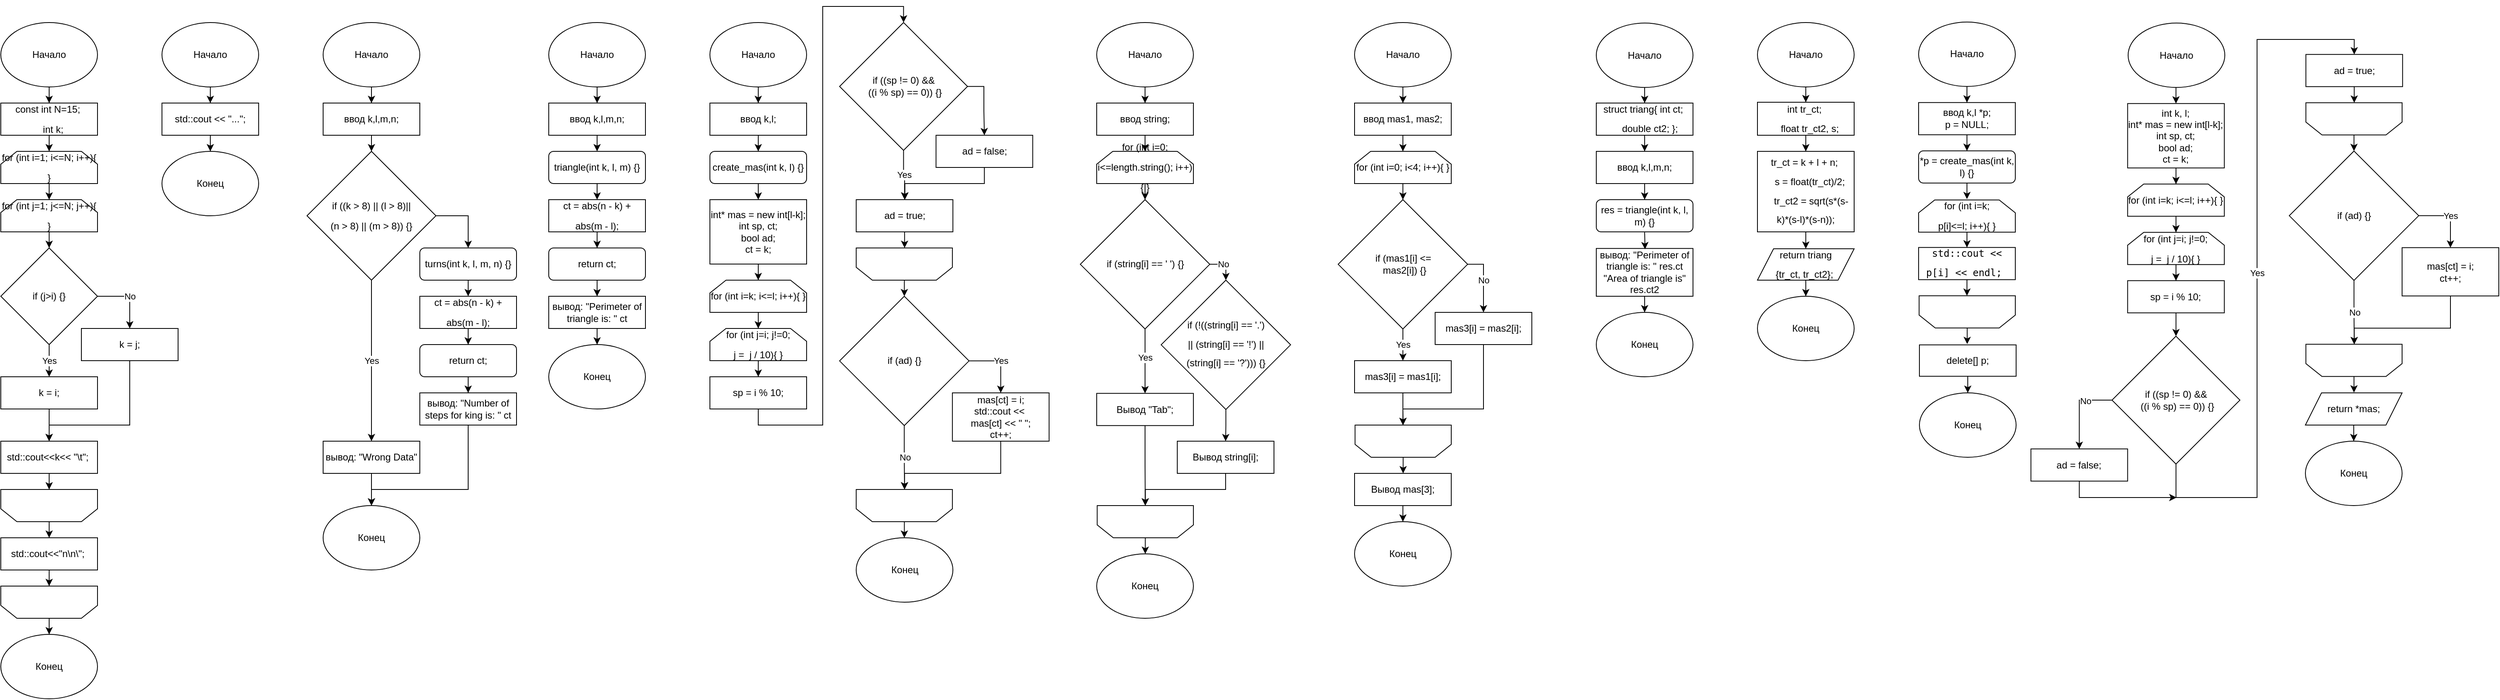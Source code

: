 <mxfile version="14.7.3" type="github">
  <diagram id="v1MML3pD3iU6FN-0QKCX" name="Page-1">
    <mxGraphModel dx="1414" dy="836" grid="1" gridSize="10" guides="1" tooltips="1" connect="1" arrows="1" fold="1" page="1" pageScale="1" pageWidth="3300" pageHeight="4681" math="0" shadow="0">
      <root>
        <mxCell id="0" />
        <mxCell id="1" parent="0" />
        <mxCell id="gzGk77P-xv0N86IO1BmV-1" value="" style="edgeStyle=orthogonalEdgeStyle;rounded=0;orthogonalLoop=1;jettySize=auto;html=1;" parent="1" source="gzGk77P-xv0N86IO1BmV-2" target="gzGk77P-xv0N86IO1BmV-4" edge="1">
          <mxGeometry relative="1" as="geometry" />
        </mxCell>
        <mxCell id="gzGk77P-xv0N86IO1BmV-2" value="Начало" style="ellipse;whiteSpace=wrap;html=1;" parent="1" vertex="1">
          <mxGeometry x="40" y="40" width="120" height="80" as="geometry" />
        </mxCell>
        <mxCell id="gzGk77P-xv0N86IO1BmV-3" style="edgeStyle=orthogonalEdgeStyle;rounded=0;orthogonalLoop=1;jettySize=auto;html=1;entryX=0.5;entryY=0;entryDx=0;entryDy=0;" parent="1" source="gzGk77P-xv0N86IO1BmV-4" target="gzGk77P-xv0N86IO1BmV-6" edge="1">
          <mxGeometry relative="1" as="geometry" />
        </mxCell>
        <mxCell id="gzGk77P-xv0N86IO1BmV-4" value="&lt;font style=&quot;font-size: 12px&quot;&gt;&lt;span style=&quot;line-height: 24.821px ; font-family: &amp;#34;calibri&amp;#34; , &amp;#34;calibri_embeddedfont&amp;#34; , &amp;#34;calibri_msfontservice&amp;#34; , sans-serif&quot; class=&quot;TextRun  BCX2 SCXW25673797&quot; lang=&quot;RU-RU&quot;&gt;&lt;span class=&quot;NormalTextRun  BCX2 SCXW25673797&quot;&gt;&lt;/span&gt;&lt;span class=&quot;SpellingError  BCX2 SCXW25673797&quot;&gt;const&lt;/span&gt;&lt;span class=&quot;NormalTextRun  BCX2 SCXW25673797&quot;&gt; &lt;/span&gt;&lt;span class=&quot;SpellingError  BCX2 SCXW25673797&quot;&gt;int&lt;/span&gt;&lt;span class=&quot;NormalTextRun  BCX2 SCXW25673797&quot;&gt; &lt;/span&gt;&lt;span class=&quot;NormalTextRun  BCX2 SCXW25673797&quot;&gt;N=&lt;/span&gt;&lt;span class=&quot;NormalTextRun  BCX2 SCXW25673797&quot;&gt;15&lt;/span&gt;&lt;span class=&quot;NormalTextRun  BCX2 SCXW25673797&quot;&gt;;&lt;/span&gt;&lt;/span&gt;&lt;span class=&quot;LineBreakBlob BlobObject DragDrop  BCX2 SCXW25673797&quot; style=&quot;line-height: 24.821px ; font-family: &amp;#34;wordvisicarriagereturn_msfontservice&amp;#34; , &amp;#34;calibri&amp;#34; , &amp;#34;calibri_embeddedfont&amp;#34; , &amp;#34;calibri_msfontservice&amp;#34; , sans-serif&quot;&gt;&lt;span class=&quot;BCX2 SCXW25673797&quot;&gt;&amp;nbsp;&lt;/span&gt;&lt;br class=&quot;BCX2 SCXW25673797&quot;&gt;&lt;/span&gt;&lt;span style=&quot;line-height: 24.821px ; font-family: &amp;#34;calibri&amp;#34; , &amp;#34;calibri_embeddedfont&amp;#34; , &amp;#34;calibri_msfontservice&amp;#34; , sans-serif&quot; class=&quot;TextRun  BCX2 SCXW25673797&quot; lang=&quot;RU-RU&quot;&gt;&lt;span class=&quot;NormalTextRun  BCX2 SCXW25673797&quot;&gt;&amp;nbsp;&amp;nbsp;&amp;nbsp; &lt;/span&gt;&lt;span class=&quot;SpellingError  BCX2 SCXW25673797&quot;&gt;int&lt;/span&gt;&lt;span class=&quot;NormalTextRun  BCX2 SCXW25673797&quot;&gt; &lt;/span&gt;&lt;span class=&quot;NormalTextRun  BCX2 SCXW25673797&quot;&gt;k&lt;/span&gt;&lt;span class=&quot;NormalTextRun  BCX2 SCXW25673797&quot;&gt;;&lt;/span&gt;&lt;/span&gt;&lt;span class=&quot;LineBreakBlob BlobObject DragDrop  BCX2 SCXW25673797&quot; style=&quot;line-height: 24.821px ; font-family: &amp;#34;wordvisicarriagereturn_msfontservice&amp;#34; , &amp;#34;calibri&amp;#34; , &amp;#34;calibri_embeddedfont&amp;#34; , &amp;#34;calibri_msfontservice&amp;#34; , sans-serif&quot;&gt;&lt;span class=&quot;BCX2 SCXW25673797&quot;&gt;&amp;nbsp;&lt;/span&gt;&lt;br class=&quot;BCX2 SCXW25673797&quot;&gt;&lt;/span&gt;&lt;span style=&quot;line-height: 24.821px ; font-family: &amp;#34;calibri&amp;#34; , &amp;#34;calibri_embeddedfont&amp;#34; , &amp;#34;calibri_msfontservice&amp;#34; , sans-serif&quot; class=&quot;TextRun  BCX2 SCXW25673797&quot; lang=&quot;RU-RU&quot;&gt;&lt;span class=&quot;NormalTextRun  BCX2 SCXW25673797&quot;&gt;&lt;/span&gt;&lt;/span&gt;&lt;/font&gt;" style="rounded=0;whiteSpace=wrap;html=1;" parent="1" vertex="1">
          <mxGeometry x="40" y="140" width="120" height="40" as="geometry" />
        </mxCell>
        <mxCell id="gzGk77P-xv0N86IO1BmV-5" style="edgeStyle=orthogonalEdgeStyle;rounded=0;orthogonalLoop=1;jettySize=auto;html=1;entryX=0.5;entryY=0;entryDx=0;entryDy=0;" parent="1" source="gzGk77P-xv0N86IO1BmV-6" target="gzGk77P-xv0N86IO1BmV-8" edge="1">
          <mxGeometry relative="1" as="geometry" />
        </mxCell>
        <mxCell id="gzGk77P-xv0N86IO1BmV-6" value="&lt;font style=&quot;font-size: 12px&quot;&gt;&lt;span style=&quot;line-height: 24.821px ; font-family: &amp;#34;calibri&amp;#34; , &amp;#34;calibri_embeddedfont&amp;#34; , &amp;#34;calibri_msfontservice&amp;#34; , sans-serif&quot; class=&quot;TextRun SCXW25673797 BCX2&quot; lang=&quot;RU-RU&quot;&gt;&lt;span class=&quot;NormalTextRun SCXW25673797 BCX2&quot;&gt;&lt;/span&gt;&lt;span class=&quot;SpellingError SCXW25673797 BCX2&quot;&gt;for&lt;/span&gt;&lt;span class=&quot;NormalTextRun SCXW25673797 BCX2&quot;&gt; &lt;/span&gt;&lt;span class=&quot;NormalTextRun SCXW25673797 BCX2&quot;&gt;(&lt;/span&gt;&lt;span class=&quot;SpellingError SCXW25673797 BCX2&quot;&gt;int&lt;/span&gt;&lt;span class=&quot;NormalTextRun SCXW25673797 BCX2&quot;&gt; &lt;/span&gt;&lt;span class=&quot;NormalTextRun SCXW25673797 BCX2&quot;&gt;i=&lt;/span&gt;&lt;span class=&quot;NormalTextRun SCXW25673797 BCX2&quot;&gt;1&lt;/span&gt;&lt;span class=&quot;NormalTextRun SCXW25673797 BCX2&quot;&gt;; &lt;/span&gt;&lt;span class=&quot;ContextualSpellingAndGrammarError SCXW25673797 BCX2&quot;&gt;i&amp;lt;&lt;/span&gt;&lt;span class=&quot;NormalTextRun SCXW25673797 BCX2&quot;&gt;=N&lt;/span&gt;&lt;span class=&quot;NormalTextRun SCXW25673797 BCX2&quot;&gt;; &lt;/span&gt;&lt;span class=&quot;NormalTextRun SCXW25673797 BCX2&quot;&gt;i+&lt;/span&gt;&lt;span class=&quot;ContextualSpellingAndGrammarError SCXW25673797 BCX2&quot;&gt;+){&lt;/span&gt;&lt;/span&gt;&lt;/font&gt;&lt;span class=&quot;LineBreakBlob BlobObject DragDrop SCXW25673797 BCX2&quot; style=&quot;line-height: 24.821px ; font-family: &amp;#34;wordvisicarriagereturn_msfontservice&amp;#34; , &amp;#34;calibri&amp;#34; , &amp;#34;calibri_embeddedfont&amp;#34; , &amp;#34;calibri_msfontservice&amp;#34; , sans-serif&quot;&gt;&lt;font style=&quot;font-size: 12px&quot;&gt;&lt;span class=&quot;SCXW25673797 BCX2&quot;&gt; &lt;/span&gt;&lt;/font&gt;}&lt;br class=&quot;SCXW25673797 BCX2&quot;&gt;&lt;/span&gt;&lt;span style=&quot;line-height: 24.821px ; font-family: &amp;#34;calibri&amp;#34; , &amp;#34;calibri_embeddedfont&amp;#34; , &amp;#34;calibri_msfontservice&amp;#34; , sans-serif&quot; class=&quot;TextRun SCXW25673797 BCX2&quot; lang=&quot;RU-RU&quot;&gt;&lt;span class=&quot;NormalTextRun SCXW25673797 BCX2&quot;&gt;&lt;/span&gt;&lt;/span&gt;" style="shape=loopLimit;whiteSpace=wrap;html=1;" parent="1" vertex="1">
          <mxGeometry x="40" y="200" width="120" height="40" as="geometry" />
        </mxCell>
        <mxCell id="gzGk77P-xv0N86IO1BmV-7" value="" style="edgeStyle=orthogonalEdgeStyle;rounded=0;orthogonalLoop=1;jettySize=auto;html=1;" parent="1" source="gzGk77P-xv0N86IO1BmV-8" target="gzGk77P-xv0N86IO1BmV-11" edge="1">
          <mxGeometry relative="1" as="geometry" />
        </mxCell>
        <mxCell id="gzGk77P-xv0N86IO1BmV-8" value="&lt;font style=&quot;font-size: 12px&quot;&gt;&lt;span style=&quot;line-height: 24.821px ; font-family: &amp;#34;calibri&amp;#34; , &amp;#34;calibri_embeddedfont&amp;#34; , &amp;#34;calibri_msfontservice&amp;#34; , sans-serif&quot; class=&quot;TextRun SCXW25673797 BCX2&quot; lang=&quot;RU-RU&quot;&gt;&lt;span class=&quot;NormalTextRun SCXW25673797 BCX2&quot;&gt;&lt;/span&gt;&lt;span class=&quot;SpellingError SCXW25673797 BCX2&quot;&gt;for&lt;/span&gt;&lt;span class=&quot;NormalTextRun SCXW25673797 BCX2&quot;&gt; &lt;/span&gt;&lt;span class=&quot;NormalTextRun SCXW25673797 BCX2&quot;&gt;(&lt;/span&gt;&lt;span class=&quot;SpellingError SCXW25673797 BCX2&quot;&gt;int&lt;/span&gt;&lt;span class=&quot;NormalTextRun SCXW25673797 BCX2&quot;&gt; &lt;/span&gt;&lt;span class=&quot;NormalTextRun SCXW25673797 BCX2&quot;&gt;j=&lt;/span&gt;&lt;span class=&quot;NormalTextRun SCXW25673797 BCX2&quot;&gt;1&lt;/span&gt;&lt;span class=&quot;NormalTextRun SCXW25673797 BCX2&quot;&gt;; &lt;/span&gt;&lt;span class=&quot;ContextualSpellingAndGrammarError SCXW25673797 BCX2&quot;&gt;j&amp;lt;&lt;/span&gt;&lt;span class=&quot;NormalTextRun SCXW25673797 BCX2&quot;&gt;=N&lt;/span&gt;&lt;span class=&quot;NormalTextRun SCXW25673797 BCX2&quot;&gt;; &lt;/span&gt;&lt;span class=&quot;NormalTextRun SCXW25673797 BCX2&quot;&gt;j+&lt;/span&gt;&lt;span class=&quot;ContextualSpellingAndGrammarError SCXW25673797 BCX2&quot;&gt;+){&lt;/span&gt;&lt;/span&gt;&lt;/font&gt;&lt;span class=&quot;LineBreakBlob BlobObject DragDrop SCXW25673797 BCX2&quot; style=&quot;line-height: 24.821px ; font-family: &amp;#34;wordvisicarriagereturn_msfontservice&amp;#34; , &amp;#34;calibri&amp;#34; , &amp;#34;calibri_embeddedfont&amp;#34; , &amp;#34;calibri_msfontservice&amp;#34; , sans-serif&quot;&gt;&lt;font style=&quot;font-size: 12px&quot;&gt;&lt;span class=&quot;SCXW25673797 BCX2&quot;&gt; &lt;/span&gt;&lt;/font&gt;}&lt;br class=&quot;SCXW25673797 BCX2&quot;&gt;&lt;/span&gt;&lt;span style=&quot;line-height: 24.821px ; font-family: &amp;#34;calibri&amp;#34; , &amp;#34;calibri_embeddedfont&amp;#34; , &amp;#34;calibri_msfontservice&amp;#34; , sans-serif&quot; class=&quot;TextRun SCXW25673797 BCX2&quot; lang=&quot;RU-RU&quot;&gt;&lt;span class=&quot;NormalTextRun SCXW25673797 BCX2&quot;&gt;&lt;/span&gt;&lt;/span&gt;" style="shape=loopLimit;whiteSpace=wrap;html=1;" parent="1" vertex="1">
          <mxGeometry x="40" y="260" width="120" height="40" as="geometry" />
        </mxCell>
        <mxCell id="gzGk77P-xv0N86IO1BmV-9" value="Yes" style="edgeStyle=orthogonalEdgeStyle;rounded=0;orthogonalLoop=1;jettySize=auto;html=1;" parent="1" source="gzGk77P-xv0N86IO1BmV-11" target="gzGk77P-xv0N86IO1BmV-13" edge="1">
          <mxGeometry relative="1" as="geometry">
            <mxPoint as="offset" />
          </mxGeometry>
        </mxCell>
        <mxCell id="gzGk77P-xv0N86IO1BmV-10" value="No" style="edgeStyle=orthogonalEdgeStyle;rounded=0;orthogonalLoop=1;jettySize=auto;html=1;entryX=0.5;entryY=0;entryDx=0;entryDy=0;" parent="1" source="gzGk77P-xv0N86IO1BmV-11" target="gzGk77P-xv0N86IO1BmV-15" edge="1">
          <mxGeometry relative="1" as="geometry">
            <mxPoint x="200" y="380" as="targetPoint" />
            <Array as="points">
              <mxPoint x="200" y="380" />
            </Array>
          </mxGeometry>
        </mxCell>
        <mxCell id="gzGk77P-xv0N86IO1BmV-11" value="if (j&amp;gt;i) {}" style="rhombus;whiteSpace=wrap;html=1;" parent="1" vertex="1">
          <mxGeometry x="40" y="320" width="120" height="120" as="geometry" />
        </mxCell>
        <mxCell id="gzGk77P-xv0N86IO1BmV-12" value="" style="edgeStyle=orthogonalEdgeStyle;rounded=0;orthogonalLoop=1;jettySize=auto;html=1;" parent="1" source="gzGk77P-xv0N86IO1BmV-13" target="gzGk77P-xv0N86IO1BmV-17" edge="1">
          <mxGeometry relative="1" as="geometry" />
        </mxCell>
        <mxCell id="gzGk77P-xv0N86IO1BmV-13" value="k = i;" style="rounded=0;whiteSpace=wrap;html=1;" parent="1" vertex="1">
          <mxGeometry x="40" y="480" width="120" height="40" as="geometry" />
        </mxCell>
        <mxCell id="gzGk77P-xv0N86IO1BmV-14" style="edgeStyle=orthogonalEdgeStyle;rounded=0;orthogonalLoop=1;jettySize=auto;html=1;entryX=0.5;entryY=0;entryDx=0;entryDy=0;" parent="1" source="gzGk77P-xv0N86IO1BmV-15" target="gzGk77P-xv0N86IO1BmV-17" edge="1">
          <mxGeometry relative="1" as="geometry">
            <Array as="points">
              <mxPoint x="200" y="540" />
              <mxPoint x="100" y="540" />
            </Array>
          </mxGeometry>
        </mxCell>
        <mxCell id="gzGk77P-xv0N86IO1BmV-15" value="k = j;" style="rounded=0;whiteSpace=wrap;html=1;" parent="1" vertex="1">
          <mxGeometry x="140" y="420" width="120" height="40" as="geometry" />
        </mxCell>
        <mxCell id="gzGk77P-xv0N86IO1BmV-16" value="" style="edgeStyle=orthogonalEdgeStyle;rounded=0;orthogonalLoop=1;jettySize=auto;html=1;" parent="1" source="gzGk77P-xv0N86IO1BmV-17" target="gzGk77P-xv0N86IO1BmV-19" edge="1">
          <mxGeometry relative="1" as="geometry" />
        </mxCell>
        <mxCell id="gzGk77P-xv0N86IO1BmV-17" value="&lt;font style=&quot;font-size: 12px&quot;&gt;&lt;span style=&quot;line-height: 24.821px ; font-family: &amp;#34;calibri&amp;#34; , &amp;#34;calibri_embeddedfont&amp;#34; , &amp;#34;calibri_msfontservice&amp;#34; , sans-serif&quot; class=&quot;TextRun  BCX2 SCXW239751490&quot; lang=&quot;RU-RU&quot;&gt;&lt;span class=&quot;NormalTextRun  BCX2 SCXW239751490&quot;&gt;&lt;/span&gt;&lt;span class=&quot;SpellingError  BCX2 SCXW239751490&quot;&gt;std&lt;/span&gt;&lt;span class=&quot;NormalTextRun  BCX2 SCXW239751490&quot;&gt;::&lt;/span&gt;&lt;span class=&quot;SpellingError  BCX2 SCXW239751490&quot;&gt;cout&lt;/span&gt;&lt;span class=&quot;NormalTextRun  BCX2 SCXW239751490&quot;&gt;&amp;lt;&amp;lt;&lt;/span&gt;&lt;span class=&quot;NormalTextRun  BCX2 SCXW239751490&quot;&gt;k&lt;/span&gt;&lt;span class=&quot;ContextualSpellingAndGrammarError  BCX2 SCXW239751490&quot;&gt;&amp;lt;&amp;lt; &lt;/span&gt;&lt;span class=&quot;ContextualSpellingAndGrammarError  BCX2 SCXW239751490&quot;&gt;&quot;&lt;/span&gt;&lt;span class=&quot;NormalTextRun  BCX2 SCXW239751490&quot;&gt;\t&lt;/span&gt;&lt;span class=&quot;NormalTextRun  BCX2 SCXW239751490&quot;&gt;&quot;&lt;/span&gt;&lt;span class=&quot;NormalTextRun  BCX2 SCXW239751490&quot;&gt;;&lt;/span&gt;&lt;/span&gt;&lt;/font&gt;&lt;span class=&quot;LineBreakBlob BlobObject DragDrop  BCX2 SCXW239751490&quot; style=&quot;line-height: 24.821px ; font-family: &amp;#34;wordvisicarriagereturn_msfontservice&amp;#34; , &amp;#34;calibri&amp;#34; , &amp;#34;calibri_embeddedfont&amp;#34; , &amp;#34;calibri_msfontservice&amp;#34; , sans-serif&quot;&gt;&lt;font style=&quot;font-size: 12px&quot;&gt;&lt;span class=&quot;BCX2 SCXW239751490&quot;&gt;&amp;nbsp;&lt;/span&gt;&lt;/font&gt;&lt;br class=&quot;BCX2 SCXW239751490&quot;&gt;&lt;/span&gt;&lt;span style=&quot;font-size: 14pt ; line-height: 24.821px ; font-family: &amp;#34;calibri&amp;#34; , &amp;#34;calibri_embeddedfont&amp;#34; , &amp;#34;calibri_msfontservice&amp;#34; , sans-serif&quot; class=&quot;TextRun  BCX2 SCXW239751490&quot; lang=&quot;RU-RU&quot;&gt;&lt;span class=&quot;NormalTextRun  BCX2 SCXW239751490&quot;&gt;&lt;/span&gt;&lt;/span&gt;" style="rounded=0;whiteSpace=wrap;html=1;" parent="1" vertex="1">
          <mxGeometry x="40" y="560" width="120" height="40" as="geometry" />
        </mxCell>
        <mxCell id="gzGk77P-xv0N86IO1BmV-18" value="" style="edgeStyle=orthogonalEdgeStyle;rounded=0;orthogonalLoop=1;jettySize=auto;html=1;" parent="1" source="gzGk77P-xv0N86IO1BmV-19" target="gzGk77P-xv0N86IO1BmV-21" edge="1">
          <mxGeometry relative="1" as="geometry" />
        </mxCell>
        <mxCell id="gzGk77P-xv0N86IO1BmV-19" value="" style="shape=loopLimit;whiteSpace=wrap;html=1;rotation=180;" parent="1" vertex="1">
          <mxGeometry x="40" y="620" width="120" height="40" as="geometry" />
        </mxCell>
        <mxCell id="gzGk77P-xv0N86IO1BmV-20" value="" style="edgeStyle=orthogonalEdgeStyle;rounded=0;orthogonalLoop=1;jettySize=auto;html=1;" parent="1" source="gzGk77P-xv0N86IO1BmV-21" target="gzGk77P-xv0N86IO1BmV-23" edge="1">
          <mxGeometry relative="1" as="geometry" />
        </mxCell>
        <mxCell id="gzGk77P-xv0N86IO1BmV-21" value="&lt;font style=&quot;font-size: 12px&quot;&gt;&lt;span style=&quot;line-height: 24.821px ; font-family: &amp;#34;calibri&amp;#34; , &amp;#34;calibri_embeddedfont&amp;#34; , &amp;#34;calibri_msfontservice&amp;#34; , sans-serif&quot; class=&quot;TextRun  BCX2 SCXW239751490&quot; lang=&quot;RU-RU&quot;&gt;&lt;span class=&quot;NormalTextRun  BCX2 SCXW239751490&quot;&gt;&lt;/span&gt;&lt;span class=&quot;SpellingError  BCX2 SCXW239751490&quot;&gt;std&lt;/span&gt;&lt;span class=&quot;NormalTextRun  BCX2 SCXW239751490&quot;&gt;::&lt;/span&gt;&lt;span class=&quot;SpellingError  BCX2 SCXW239751490&quot;&gt;cout&lt;/span&gt;&lt;span class=&quot;NormalTextRun  BCX2 SCXW239751490&quot;&gt;&amp;lt;&amp;lt;&lt;/span&gt;&lt;span class=&quot;NormalTextRun  BCX2 SCXW239751490&quot;&gt;&lt;/span&gt;&lt;span class=&quot;ContextualSpellingAndGrammarError  BCX2 SCXW239751490&quot;&gt;&lt;/span&gt;&lt;span class=&quot;ContextualSpellingAndGrammarError  BCX2 SCXW239751490&quot;&gt;&quot;n\n\&lt;/span&gt;&lt;span class=&quot;NormalTextRun  BCX2 SCXW239751490&quot;&gt;&lt;/span&gt;&lt;span class=&quot;NormalTextRun  BCX2 SCXW239751490&quot;&gt;&quot;&lt;/span&gt;&lt;span class=&quot;NormalTextRun  BCX2 SCXW239751490&quot;&gt;;&lt;/span&gt;&lt;/span&gt;&lt;/font&gt;&lt;span class=&quot;LineBreakBlob BlobObject DragDrop  BCX2 SCXW239751490&quot; style=&quot;line-height: 24.821px ; font-family: &amp;#34;wordvisicarriagereturn_msfontservice&amp;#34; , &amp;#34;calibri&amp;#34; , &amp;#34;calibri_embeddedfont&amp;#34; , &amp;#34;calibri_msfontservice&amp;#34; , sans-serif&quot;&gt;&lt;font style=&quot;font-size: 12px&quot;&gt;&lt;span class=&quot;BCX2 SCXW239751490&quot;&gt;&amp;nbsp;&lt;/span&gt;&lt;/font&gt;&lt;br class=&quot;BCX2 SCXW239751490&quot;&gt;&lt;/span&gt;&lt;span style=&quot;font-size: 14pt ; line-height: 24.821px ; font-family: &amp;#34;calibri&amp;#34; , &amp;#34;calibri_embeddedfont&amp;#34; , &amp;#34;calibri_msfontservice&amp;#34; , sans-serif&quot; class=&quot;TextRun  BCX2 SCXW239751490&quot; lang=&quot;RU-RU&quot;&gt;&lt;span class=&quot;NormalTextRun  BCX2 SCXW239751490&quot;&gt;&lt;/span&gt;&lt;/span&gt;" style="rounded=0;whiteSpace=wrap;html=1;" parent="1" vertex="1">
          <mxGeometry x="40" y="680" width="120" height="40" as="geometry" />
        </mxCell>
        <mxCell id="gzGk77P-xv0N86IO1BmV-22" value="" style="edgeStyle=orthogonalEdgeStyle;rounded=0;orthogonalLoop=1;jettySize=auto;html=1;" parent="1" source="gzGk77P-xv0N86IO1BmV-23" target="gzGk77P-xv0N86IO1BmV-24" edge="1">
          <mxGeometry relative="1" as="geometry" />
        </mxCell>
        <mxCell id="gzGk77P-xv0N86IO1BmV-23" value="" style="shape=loopLimit;whiteSpace=wrap;html=1;rotation=180;" parent="1" vertex="1">
          <mxGeometry x="40" y="740" width="120" height="40" as="geometry" />
        </mxCell>
        <mxCell id="gzGk77P-xv0N86IO1BmV-24" value="Конец" style="ellipse;whiteSpace=wrap;html=1;" parent="1" vertex="1">
          <mxGeometry x="40" y="800" width="120" height="80" as="geometry" />
        </mxCell>
        <mxCell id="gzGk77P-xv0N86IO1BmV-25" value="" style="edgeStyle=orthogonalEdgeStyle;rounded=0;orthogonalLoop=1;jettySize=auto;html=1;" parent="1" source="gzGk77P-xv0N86IO1BmV-26" target="gzGk77P-xv0N86IO1BmV-29" edge="1">
          <mxGeometry relative="1" as="geometry" />
        </mxCell>
        <mxCell id="gzGk77P-xv0N86IO1BmV-26" value="Начало" style="ellipse;whiteSpace=wrap;html=1;" parent="1" vertex="1">
          <mxGeometry x="240" y="40" width="120" height="80" as="geometry" />
        </mxCell>
        <mxCell id="gzGk77P-xv0N86IO1BmV-27" value="Конец" style="ellipse;whiteSpace=wrap;html=1;" parent="1" vertex="1">
          <mxGeometry x="240" y="200" width="120" height="80" as="geometry" />
        </mxCell>
        <mxCell id="gzGk77P-xv0N86IO1BmV-28" value="" style="edgeStyle=orthogonalEdgeStyle;rounded=0;orthogonalLoop=1;jettySize=auto;html=1;" parent="1" source="gzGk77P-xv0N86IO1BmV-29" target="gzGk77P-xv0N86IO1BmV-27" edge="1">
          <mxGeometry relative="1" as="geometry" />
        </mxCell>
        <mxCell id="gzGk77P-xv0N86IO1BmV-29" value="std::cout &amp;lt;&amp;lt; &quot;...&quot;;" style="rounded=0;whiteSpace=wrap;html=1;" parent="1" vertex="1">
          <mxGeometry x="240" y="140" width="120" height="40" as="geometry" />
        </mxCell>
        <mxCell id="gzGk77P-xv0N86IO1BmV-30" value="" style="edgeStyle=orthogonalEdgeStyle;rounded=0;orthogonalLoop=1;jettySize=auto;html=1;" parent="1" source="gzGk77P-xv0N86IO1BmV-31" target="gzGk77P-xv0N86IO1BmV-33" edge="1">
          <mxGeometry relative="1" as="geometry" />
        </mxCell>
        <mxCell id="gzGk77P-xv0N86IO1BmV-31" value="Начало" style="ellipse;whiteSpace=wrap;html=1;" parent="1" vertex="1">
          <mxGeometry x="440" y="40" width="120" height="80" as="geometry" />
        </mxCell>
        <mxCell id="gzGk77P-xv0N86IO1BmV-32" value="" style="edgeStyle=orthogonalEdgeStyle;rounded=0;orthogonalLoop=1;jettySize=auto;html=1;" parent="1" source="gzGk77P-xv0N86IO1BmV-33" target="gzGk77P-xv0N86IO1BmV-36" edge="1">
          <mxGeometry relative="1" as="geometry" />
        </mxCell>
        <mxCell id="gzGk77P-xv0N86IO1BmV-33" value="ввод k,l,m,n;" style="rounded=0;whiteSpace=wrap;html=1;" parent="1" vertex="1">
          <mxGeometry x="440" y="140" width="120" height="40" as="geometry" />
        </mxCell>
        <mxCell id="gzGk77P-xv0N86IO1BmV-34" value="Yes" style="edgeStyle=orthogonalEdgeStyle;rounded=0;orthogonalLoop=1;jettySize=auto;html=1;" parent="1" source="gzGk77P-xv0N86IO1BmV-36" target="gzGk77P-xv0N86IO1BmV-38" edge="1">
          <mxGeometry relative="1" as="geometry" />
        </mxCell>
        <mxCell id="gzGk77P-xv0N86IO1BmV-35" style="edgeStyle=orthogonalEdgeStyle;rounded=0;orthogonalLoop=1;jettySize=auto;html=1;entryX=0.5;entryY=0;entryDx=0;entryDy=0;" parent="1" source="gzGk77P-xv0N86IO1BmV-36" target="gzGk77P-xv0N86IO1BmV-44" edge="1">
          <mxGeometry relative="1" as="geometry">
            <Array as="points">
              <mxPoint x="620" y="280" />
            </Array>
          </mxGeometry>
        </mxCell>
        <mxCell id="gzGk77P-xv0N86IO1BmV-36" value="&lt;div&gt;&lt;font style=&quot;font-size: 12px&quot;&gt;&lt;span style=&quot;font-style: normal ; line-height: 24.821px ; font-family: &amp;#34;calibri&amp;#34; , &amp;#34;calibri_embeddedfont&amp;#34; , &amp;#34;calibri_msfontservice&amp;#34; , sans-serif ; font-weight: normal&quot; class=&quot;TextRun  BCX2 SCXW75789815&quot; lang=&quot;RU-RU&quot;&gt;&lt;span class=&quot;NormalTextRun  BCX2 SCXW75789815&quot;&gt; &lt;/span&gt;&lt;span class=&quot;SpellingError  BCX2 SCXW75789815&quot;&gt;if&lt;/span&gt;&lt;span class=&quot;NormalTextRun  BCX2 SCXW75789815&quot;&gt; ((&lt;/span&gt;&lt;span class=&quot;ContextualSpellingAndGrammarError  BCX2 SCXW75789815&quot;&gt;k &amp;gt;&lt;/span&gt;&lt;span class=&quot;NormalTextRun  BCX2 SCXW75789815&quot;&gt; 8) || (&lt;/span&gt;&lt;span class=&quot;ContextualSpellingAndGrammarError  BCX2 SCXW75789815&quot;&gt;l &amp;gt;&lt;/span&gt;&lt;span class=&quot;NormalTextRun  BCX2 SCXW75789815&quot;&gt; 8)|| &lt;br&gt;&lt;/span&gt;&lt;/span&gt;&lt;/font&gt;&lt;/div&gt;&lt;div&gt;&lt;font style=&quot;font-size: 12px&quot;&gt;&lt;span style=&quot;font-style: normal ; line-height: 24.821px ; font-family: &amp;#34;calibri&amp;#34; , &amp;#34;calibri_embeddedfont&amp;#34; , &amp;#34;calibri_msfontservice&amp;#34; , sans-serif ; font-weight: normal&quot; class=&quot;TextRun  BCX2 SCXW75789815&quot; lang=&quot;RU-RU&quot;&gt;&lt;span class=&quot;NormalTextRun  BCX2 SCXW75789815&quot;&gt;(&lt;/span&gt;&lt;span class=&quot;ContextualSpellingAndGrammarError  BCX2 SCXW75789815&quot;&gt;n &amp;gt;&lt;/span&gt;&lt;span class=&quot;NormalTextRun  BCX2 SCXW75789815&quot;&gt; 8) || (&lt;/span&gt;&lt;span class=&quot;ContextualSpellingAndGrammarError  BCX2 SCXW75789815&quot;&gt;m &amp;gt;&lt;/span&gt;&lt;span class=&quot;NormalTextRun  BCX2 SCXW75789815&quot;&gt; 8)) {&lt;/span&gt;&lt;/span&gt;&lt;/font&gt;&lt;font style=&quot;font-size: 12px&quot;&gt;&lt;span class=&quot;LineBreakBlob BlobObject DragDrop  BCX2 SCXW75789815&quot; style=&quot;line-height: 24.821px ; font-family: &amp;#34;wordvisicarriagereturn_msfontservice&amp;#34; , &amp;#34;calibri&amp;#34; , &amp;#34;calibri_embeddedfont&amp;#34; , &amp;#34;calibri_msfontservice&amp;#34; , sans-serif&quot;&gt;&lt;font style=&quot;font-size: 12px&quot;&gt;&lt;span class=&quot;BCX2 SCXW75789815&quot;&gt;}&lt;br&gt;&lt;/span&gt;&lt;/font&gt;&lt;/span&gt;&lt;/font&gt;&lt;/div&gt;&lt;div&gt;&lt;font style=&quot;font-size: 12px&quot;&gt;&lt;span class=&quot;LineBreakBlob BlobObject DragDrop  BCX2 SCXW75789815&quot; style=&quot;line-height: 24.821px ; font-family: &amp;#34;wordvisicarriagereturn_msfontservice&amp;#34; , &amp;#34;calibri&amp;#34; , &amp;#34;calibri_embeddedfont&amp;#34; , &amp;#34;calibri_msfontservice&amp;#34; , sans-serif&quot;&gt;&lt;/span&gt;&lt;/font&gt;&lt;/div&gt;&lt;font style=&quot;font-size: 12px&quot;&gt;&lt;span style=&quot;font-style: normal ; line-height: 24.821px ; font-family: &amp;#34;calibri&amp;#34; , &amp;#34;calibri_embeddedfont&amp;#34; , &amp;#34;calibri_msfontservice&amp;#34; , sans-serif ; font-weight: normal&quot; class=&quot;TextRun  BCX2 SCXW75789815&quot; lang=&quot;RU-RU&quot;&gt;&lt;span class=&quot;NormalTextRun  BCX2 SCXW75789815&quot;&gt;&lt;/span&gt;&lt;/span&gt;&lt;/font&gt;" style="rhombus;whiteSpace=wrap;html=1;" parent="1" vertex="1">
          <mxGeometry x="420" y="200" width="160" height="160" as="geometry" />
        </mxCell>
        <mxCell id="gzGk77P-xv0N86IO1BmV-37" value="" style="edgeStyle=orthogonalEdgeStyle;rounded=0;orthogonalLoop=1;jettySize=auto;html=1;" parent="1" source="gzGk77P-xv0N86IO1BmV-38" target="gzGk77P-xv0N86IO1BmV-43" edge="1">
          <mxGeometry relative="1" as="geometry" />
        </mxCell>
        <mxCell id="gzGk77P-xv0N86IO1BmV-38" value="вывод: &quot;Wrong Data&quot;" style="rounded=0;whiteSpace=wrap;html=1;" parent="1" vertex="1">
          <mxGeometry x="440" y="560" width="120" height="40" as="geometry" />
        </mxCell>
        <mxCell id="gzGk77P-xv0N86IO1BmV-39" value="" style="edgeStyle=orthogonalEdgeStyle;rounded=0;orthogonalLoop=1;jettySize=auto;html=1;" parent="1" source="gzGk77P-xv0N86IO1BmV-40" target="gzGk77P-xv0N86IO1BmV-46" edge="1">
          <mxGeometry relative="1" as="geometry" />
        </mxCell>
        <mxCell id="gzGk77P-xv0N86IO1BmV-40" value="&lt;div&gt;&lt;span style=&quot;font-style: normal ; line-height: 24.821px ; font-family: &amp;#34;calibri&amp;#34; , &amp;#34;calibri_embeddedfont&amp;#34; , &amp;#34;calibri_msfontservice&amp;#34; , sans-serif ; font-weight: normal&quot; class=&quot;TextRun  BCX2 SCXW75789815&quot; lang=&quot;RU-RU&quot;&gt;&lt;span class=&quot;NormalTextRun  BCX2 SCXW75789815&quot;&gt; &lt;/span&gt;&lt;span class=&quot;SpellingError  BCX2 SCXW75789815&quot;&gt;ct&lt;/span&gt;&lt;span class=&quot;NormalTextRun  BCX2 SCXW75789815&quot;&gt; = &lt;/span&gt;&lt;span class=&quot;SpellingError  BCX2 SCXW75789815&quot;&gt;abs&lt;/span&gt;&lt;span class=&quot;NormalTextRun  BCX2 SCXW75789815&quot;&gt;(n - k) + &lt;/span&gt;&lt;span class=&quot;SpellingError  BCX2 SCXW75789815&quot;&gt;&lt;br&gt;&lt;/span&gt;&lt;/span&gt;&lt;/div&gt;&lt;div&gt;&lt;span style=&quot;font-style: normal ; line-height: 24.821px ; font-family: &amp;#34;calibri&amp;#34; , &amp;#34;calibri_embeddedfont&amp;#34; , &amp;#34;calibri_msfontservice&amp;#34; , sans-serif ; font-weight: normal&quot; class=&quot;TextRun  BCX2 SCXW75789815&quot; lang=&quot;RU-RU&quot;&gt;&lt;span class=&quot;SpellingError  BCX2 SCXW75789815&quot;&gt;abs&lt;/span&gt;&lt;span class=&quot;NormalTextRun  BCX2 SCXW75789815&quot;&gt;(m - l);&lt;/span&gt;&lt;/span&gt;&lt;/div&gt;" style="rounded=0;whiteSpace=wrap;html=1;" parent="1" vertex="1">
          <mxGeometry x="560" y="380" width="120" height="40" as="geometry" />
        </mxCell>
        <mxCell id="gzGk77P-xv0N86IO1BmV-41" style="edgeStyle=orthogonalEdgeStyle;rounded=0;orthogonalLoop=1;jettySize=auto;html=1;" parent="1" source="gzGk77P-xv0N86IO1BmV-42" target="gzGk77P-xv0N86IO1BmV-43" edge="1">
          <mxGeometry relative="1" as="geometry">
            <Array as="points">
              <mxPoint x="620" y="620" />
              <mxPoint x="500" y="620" />
            </Array>
          </mxGeometry>
        </mxCell>
        <mxCell id="gzGk77P-xv0N86IO1BmV-42" value="вывод: &quot;Number of steps for king is: &quot; ct" style="rounded=0;whiteSpace=wrap;html=1;" parent="1" vertex="1">
          <mxGeometry x="560" y="500" width="120" height="40" as="geometry" />
        </mxCell>
        <mxCell id="gzGk77P-xv0N86IO1BmV-43" value="Конец" style="ellipse;whiteSpace=wrap;html=1;" parent="1" vertex="1">
          <mxGeometry x="440" y="640" width="120" height="80" as="geometry" />
        </mxCell>
        <mxCell id="gzGk77P-xv0N86IO1BmV-44" value="turns(int k, l, m, n) {}" style="rounded=1;whiteSpace=wrap;html=1;" parent="1" vertex="1">
          <mxGeometry x="560" y="320" width="120" height="40" as="geometry" />
        </mxCell>
        <mxCell id="gzGk77P-xv0N86IO1BmV-45" value="" style="edgeStyle=orthogonalEdgeStyle;rounded=0;orthogonalLoop=1;jettySize=auto;html=1;" parent="1" source="gzGk77P-xv0N86IO1BmV-46" target="gzGk77P-xv0N86IO1BmV-42" edge="1">
          <mxGeometry relative="1" as="geometry" />
        </mxCell>
        <mxCell id="gzGk77P-xv0N86IO1BmV-46" value="return ct;" style="rounded=1;whiteSpace=wrap;html=1;" parent="1" vertex="1">
          <mxGeometry x="560" y="440" width="120" height="40" as="geometry" />
        </mxCell>
        <mxCell id="gzGk77P-xv0N86IO1BmV-47" value="" style="endArrow=classic;html=1;exitX=0.5;exitY=1;exitDx=0;exitDy=0;entryX=0.5;entryY=0;entryDx=0;entryDy=0;" parent="1" source="gzGk77P-xv0N86IO1BmV-44" target="gzGk77P-xv0N86IO1BmV-40" edge="1">
          <mxGeometry width="50" height="50" relative="1" as="geometry">
            <mxPoint x="690" y="400" as="sourcePoint" />
            <mxPoint x="740" y="350" as="targetPoint" />
          </mxGeometry>
        </mxCell>
        <mxCell id="gzGk77P-xv0N86IO1BmV-48" value="" style="edgeStyle=orthogonalEdgeStyle;rounded=0;orthogonalLoop=1;jettySize=auto;html=1;" parent="1" source="gzGk77P-xv0N86IO1BmV-49" target="gzGk77P-xv0N86IO1BmV-51" edge="1">
          <mxGeometry relative="1" as="geometry" />
        </mxCell>
        <mxCell id="gzGk77P-xv0N86IO1BmV-49" value="Начало" style="ellipse;whiteSpace=wrap;html=1;" parent="1" vertex="1">
          <mxGeometry x="720" y="40" width="120" height="80" as="geometry" />
        </mxCell>
        <mxCell id="gzGk77P-xv0N86IO1BmV-50" value="" style="edgeStyle=orthogonalEdgeStyle;rounded=0;orthogonalLoop=1;jettySize=auto;html=1;" parent="1" source="gzGk77P-xv0N86IO1BmV-51" edge="1">
          <mxGeometry relative="1" as="geometry">
            <mxPoint x="780" y="200" as="targetPoint" />
          </mxGeometry>
        </mxCell>
        <mxCell id="gzGk77P-xv0N86IO1BmV-51" value="ввод k,l,m,n;" style="rounded=0;whiteSpace=wrap;html=1;" parent="1" vertex="1">
          <mxGeometry x="720" y="140" width="120" height="40" as="geometry" />
        </mxCell>
        <mxCell id="gzGk77P-xv0N86IO1BmV-57" value="" style="edgeStyle=orthogonalEdgeStyle;rounded=0;orthogonalLoop=1;jettySize=auto;html=1;" parent="1" source="gzGk77P-xv0N86IO1BmV-58" target="gzGk77P-xv0N86IO1BmV-64" edge="1">
          <mxGeometry relative="1" as="geometry" />
        </mxCell>
        <mxCell id="gzGk77P-xv0N86IO1BmV-58" value="&lt;div&gt;&lt;span style=&quot;font-style: normal ; line-height: 24.821px ; font-family: &amp;#34;calibri&amp;#34; , &amp;#34;calibri_embeddedfont&amp;#34; , &amp;#34;calibri_msfontservice&amp;#34; , sans-serif ; font-weight: normal&quot; class=&quot;TextRun  BCX2 SCXW75789815&quot; lang=&quot;RU-RU&quot;&gt;&lt;span class=&quot;NormalTextRun  BCX2 SCXW75789815&quot;&gt; &lt;/span&gt;&lt;span class=&quot;SpellingError  BCX2 SCXW75789815&quot;&gt;ct&lt;/span&gt;&lt;span class=&quot;NormalTextRun  BCX2 SCXW75789815&quot;&gt; = &lt;/span&gt;&lt;span class=&quot;SpellingError  BCX2 SCXW75789815&quot;&gt;abs&lt;/span&gt;&lt;span class=&quot;NormalTextRun  BCX2 SCXW75789815&quot;&gt;(n - k) + &lt;/span&gt;&lt;span class=&quot;SpellingError  BCX2 SCXW75789815&quot;&gt;&lt;br&gt;&lt;/span&gt;&lt;/span&gt;&lt;/div&gt;&lt;div&gt;&lt;span style=&quot;font-style: normal ; line-height: 24.821px ; font-family: &amp;#34;calibri&amp;#34; , &amp;#34;calibri_embeddedfont&amp;#34; , &amp;#34;calibri_msfontservice&amp;#34; , sans-serif ; font-weight: normal&quot; class=&quot;TextRun  BCX2 SCXW75789815&quot; lang=&quot;RU-RU&quot;&gt;&lt;span class=&quot;SpellingError  BCX2 SCXW75789815&quot;&gt;abs&lt;/span&gt;&lt;span class=&quot;NormalTextRun  BCX2 SCXW75789815&quot;&gt;(m - l);&lt;/span&gt;&lt;/span&gt;&lt;/div&gt;" style="rounded=0;whiteSpace=wrap;html=1;" parent="1" vertex="1">
          <mxGeometry x="720" y="260" width="120" height="40" as="geometry" />
        </mxCell>
        <mxCell id="gzGk77P-xv0N86IO1BmV-66" value="" style="edgeStyle=orthogonalEdgeStyle;rounded=0;orthogonalLoop=1;jettySize=auto;html=1;" parent="1" source="gzGk77P-xv0N86IO1BmV-60" target="gzGk77P-xv0N86IO1BmV-61" edge="1">
          <mxGeometry relative="1" as="geometry" />
        </mxCell>
        <mxCell id="gzGk77P-xv0N86IO1BmV-60" value="вывод: &quot;Perimeter of triangle is: &quot; ct" style="rounded=0;whiteSpace=wrap;html=1;" parent="1" vertex="1">
          <mxGeometry x="720" y="380" width="120" height="40" as="geometry" />
        </mxCell>
        <mxCell id="gzGk77P-xv0N86IO1BmV-61" value="Конец" style="ellipse;whiteSpace=wrap;html=1;" parent="1" vertex="1">
          <mxGeometry x="720" y="440" width="120" height="80" as="geometry" />
        </mxCell>
        <mxCell id="gzGk77P-xv0N86IO1BmV-62" value="triangle(int k, l, m) {}" style="rounded=1;whiteSpace=wrap;html=1;" parent="1" vertex="1">
          <mxGeometry x="720" y="200" width="120" height="40" as="geometry" />
        </mxCell>
        <mxCell id="gzGk77P-xv0N86IO1BmV-63" value="" style="edgeStyle=orthogonalEdgeStyle;rounded=0;orthogonalLoop=1;jettySize=auto;html=1;" parent="1" source="gzGk77P-xv0N86IO1BmV-64" target="gzGk77P-xv0N86IO1BmV-60" edge="1">
          <mxGeometry relative="1" as="geometry" />
        </mxCell>
        <mxCell id="gzGk77P-xv0N86IO1BmV-64" value="return ct;" style="rounded=1;whiteSpace=wrap;html=1;" parent="1" vertex="1">
          <mxGeometry x="720" y="320" width="120" height="40" as="geometry" />
        </mxCell>
        <mxCell id="gzGk77P-xv0N86IO1BmV-65" value="" style="endArrow=classic;html=1;exitX=0.5;exitY=1;exitDx=0;exitDy=0;entryX=0.5;entryY=0;entryDx=0;entryDy=0;" parent="1" source="gzGk77P-xv0N86IO1BmV-62" target="gzGk77P-xv0N86IO1BmV-58" edge="1">
          <mxGeometry width="50" height="50" relative="1" as="geometry">
            <mxPoint x="850" y="280" as="sourcePoint" />
            <mxPoint x="900" y="230" as="targetPoint" />
          </mxGeometry>
        </mxCell>
        <mxCell id="gzGk77P-xv0N86IO1BmV-67" value="" style="edgeStyle=orthogonalEdgeStyle;rounded=0;orthogonalLoop=1;jettySize=auto;html=1;" parent="1" source="gzGk77P-xv0N86IO1BmV-68" target="gzGk77P-xv0N86IO1BmV-69" edge="1">
          <mxGeometry relative="1" as="geometry" />
        </mxCell>
        <mxCell id="gzGk77P-xv0N86IO1BmV-68" value="Начало" style="ellipse;whiteSpace=wrap;html=1;" parent="1" vertex="1">
          <mxGeometry x="920" y="40" width="120" height="80" as="geometry" />
        </mxCell>
        <mxCell id="gzGk77P-xv0N86IO1BmV-71" value="" style="edgeStyle=orthogonalEdgeStyle;rounded=0;orthogonalLoop=1;jettySize=auto;html=1;" parent="1" source="gzGk77P-xv0N86IO1BmV-69" target="gzGk77P-xv0N86IO1BmV-70" edge="1">
          <mxGeometry relative="1" as="geometry" />
        </mxCell>
        <mxCell id="gzGk77P-xv0N86IO1BmV-69" value="ввод k,l;" style="rounded=0;whiteSpace=wrap;html=1;" parent="1" vertex="1">
          <mxGeometry x="920" y="140" width="120" height="40" as="geometry" />
        </mxCell>
        <mxCell id="gzGk77P-xv0N86IO1BmV-70" value="create_mas(int k, l) {}" style="rounded=1;whiteSpace=wrap;html=1;" parent="1" vertex="1">
          <mxGeometry x="920" y="200" width="120" height="40" as="geometry" />
        </mxCell>
        <mxCell id="gzGk77P-xv0N86IO1BmV-76" value="" style="edgeStyle=orthogonalEdgeStyle;rounded=0;orthogonalLoop=1;jettySize=auto;html=1;" parent="1" source="gzGk77P-xv0N86IO1BmV-72" target="gzGk77P-xv0N86IO1BmV-74" edge="1">
          <mxGeometry relative="1" as="geometry" />
        </mxCell>
        <mxCell id="gzGk77P-xv0N86IO1BmV-72" value="&lt;pre&gt;&lt;font face=&quot;Helvetica&quot;&gt;&lt;span style=&quot;background-color: rgb(255 , 255 , 255)&quot;&gt;int* mas = new int[l-k];&lt;br&gt;int sp, ct;&lt;br&gt;bool ad;&lt;br&gt;ct = k;&lt;/span&gt;&lt;/font&gt;&lt;/pre&gt;" style="rounded=0;whiteSpace=wrap;html=1;" parent="1" vertex="1">
          <mxGeometry x="920" y="260" width="120" height="80" as="geometry" />
        </mxCell>
        <mxCell id="gzGk77P-xv0N86IO1BmV-73" value="" style="endArrow=classic;html=1;exitX=0.5;exitY=1;exitDx=0;exitDy=0;entryX=0.5;entryY=0;entryDx=0;entryDy=0;" parent="1" source="gzGk77P-xv0N86IO1BmV-70" target="gzGk77P-xv0N86IO1BmV-72" edge="1">
          <mxGeometry width="50" height="50" relative="1" as="geometry">
            <mxPoint x="1070" y="330" as="sourcePoint" />
            <mxPoint x="1120" y="280" as="targetPoint" />
          </mxGeometry>
        </mxCell>
        <mxCell id="gzGk77P-xv0N86IO1BmV-78" value="" style="edgeStyle=orthogonalEdgeStyle;rounded=0;orthogonalLoop=1;jettySize=auto;html=1;" parent="1" source="gzGk77P-xv0N86IO1BmV-74" target="gzGk77P-xv0N86IO1BmV-77" edge="1">
          <mxGeometry relative="1" as="geometry" />
        </mxCell>
        <mxCell id="gzGk77P-xv0N86IO1BmV-74" value="&lt;font style=&quot;font-size: 12px&quot;&gt;&lt;span style=&quot;line-height: 24.821px ; font-family: &amp;#34;calibri&amp;#34; , &amp;#34;calibri_embeddedfont&amp;#34; , &amp;#34;calibri_msfontservice&amp;#34; , sans-serif&quot; class=&quot;TextRun SCXW25673797 BCX2&quot; lang=&quot;RU-RU&quot;&gt;&lt;span class=&quot;NormalTextRun SCXW25673797 BCX2&quot;&gt;&lt;/span&gt;&lt;span class=&quot;SpellingError SCXW25673797 BCX2&quot;&gt;for&lt;/span&gt;&lt;span class=&quot;NormalTextRun SCXW25673797 BCX2&quot;&gt; &lt;/span&gt;&lt;span class=&quot;NormalTextRun SCXW25673797 BCX2&quot;&gt;(&lt;/span&gt;&lt;span class=&quot;SpellingError SCXW25673797 BCX2&quot;&gt;int&lt;/span&gt;&lt;span class=&quot;NormalTextRun SCXW25673797 BCX2&quot;&gt; &lt;/span&gt;&lt;span class=&quot;NormalTextRun SCXW25673797 BCX2&quot;&gt;i=&lt;/span&gt;&lt;span class=&quot;NormalTextRun SCXW25673797 BCX2&quot;&gt;k&lt;/span&gt;&lt;span class=&quot;NormalTextRun SCXW25673797 BCX2&quot;&gt;; &lt;/span&gt;&lt;span class=&quot;ContextualSpellingAndGrammarError SCXW25673797 BCX2&quot;&gt;i&amp;lt;&lt;/span&gt;&lt;span class=&quot;NormalTextRun SCXW25673797 BCX2&quot;&gt;=l&lt;/span&gt;&lt;span class=&quot;NormalTextRun SCXW25673797 BCX2&quot;&gt;; &lt;/span&gt;&lt;span class=&quot;NormalTextRun SCXW25673797 BCX2&quot;&gt;i+&lt;/span&gt;&lt;span class=&quot;ContextualSpellingAndGrammarError SCXW25673797 BCX2&quot;&gt;+){&lt;/span&gt;&lt;/span&gt;&lt;/font&gt;&lt;span class=&quot;LineBreakBlob BlobObject DragDrop SCXW25673797 BCX2&quot; style=&quot;line-height: 24.821px ; font-family: &amp;#34;wordvisicarriagereturn_msfontservice&amp;#34; , &amp;#34;calibri&amp;#34; , &amp;#34;calibri_embeddedfont&amp;#34; , &amp;#34;calibri_msfontservice&amp;#34; , sans-serif&quot;&gt;&lt;font style=&quot;font-size: 12px&quot;&gt;&lt;span class=&quot;SCXW25673797 BCX2&quot;&gt; &lt;/span&gt;&lt;/font&gt;}&lt;br class=&quot;SCXW25673797 BCX2&quot;&gt;&lt;/span&gt;&lt;span style=&quot;line-height: 24.821px ; font-family: &amp;#34;calibri&amp;#34; , &amp;#34;calibri_embeddedfont&amp;#34; , &amp;#34;calibri_msfontservice&amp;#34; , sans-serif&quot; class=&quot;TextRun SCXW25673797 BCX2&quot; lang=&quot;RU-RU&quot;&gt;&lt;span class=&quot;NormalTextRun SCXW25673797 BCX2&quot;&gt;&lt;/span&gt;&lt;/span&gt;" style="shape=loopLimit;whiteSpace=wrap;html=1;" parent="1" vertex="1">
          <mxGeometry x="920" y="360" width="120" height="40" as="geometry" />
        </mxCell>
        <mxCell id="gzGk77P-xv0N86IO1BmV-80" value="" style="edgeStyle=orthogonalEdgeStyle;rounded=0;orthogonalLoop=1;jettySize=auto;html=1;" parent="1" source="gzGk77P-xv0N86IO1BmV-77" target="gzGk77P-xv0N86IO1BmV-79" edge="1">
          <mxGeometry relative="1" as="geometry" />
        </mxCell>
        <mxCell id="gzGk77P-xv0N86IO1BmV-77" value="&lt;div&gt;&lt;font style=&quot;font-size: 12px&quot;&gt;&lt;span style=&quot;line-height: 24.821px ; font-family: &amp;#34;calibri&amp;#34; , &amp;#34;calibri_embeddedfont&amp;#34; , &amp;#34;calibri_msfontservice&amp;#34; , sans-serif&quot; class=&quot;TextRun SCXW25673797 BCX2&quot; lang=&quot;RU-RU&quot;&gt;&lt;span class=&quot;NormalTextRun SCXW25673797 BCX2&quot;&gt;&lt;/span&gt;&lt;span class=&quot;SpellingError SCXW25673797 BCX2&quot;&gt;for&lt;/span&gt;&lt;span class=&quot;NormalTextRun SCXW25673797 BCX2&quot;&gt; &lt;/span&gt;&lt;span class=&quot;NormalTextRun SCXW25673797 BCX2&quot;&gt;(&lt;/span&gt;&lt;span class=&quot;SpellingError SCXW25673797 BCX2&quot;&gt;int&lt;/span&gt;&lt;span class=&quot;NormalTextRun SCXW25673797 BCX2&quot;&gt; &lt;/span&gt;&lt;span class=&quot;NormalTextRun SCXW25673797 BCX2&quot;&gt;j=&lt;/span&gt;&lt;span class=&quot;NormalTextRun SCXW25673797 BCX2&quot;&gt;i&lt;/span&gt;&lt;span class=&quot;NormalTextRun SCXW25673797 BCX2&quot;&gt;; &lt;/span&gt;&lt;span class=&quot;ContextualSpellingAndGrammarError SCXW25673797 BCX2&quot;&gt;j!&lt;/span&gt;&lt;span class=&quot;NormalTextRun SCXW25673797 BCX2&quot;&gt;=0&lt;/span&gt;&lt;span class=&quot;NormalTextRun SCXW25673797 BCX2&quot;&gt;; &lt;/span&gt;&lt;span class=&quot;NormalTextRun SCXW25673797 BCX2&quot;&gt;&lt;br&gt;&lt;/span&gt;&lt;/span&gt;&lt;/font&gt;&lt;/div&gt;&lt;div&gt;&lt;font style=&quot;font-size: 12px&quot;&gt;&lt;span style=&quot;line-height: 24.821px ; font-family: &amp;#34;calibri&amp;#34; , &amp;#34;calibri_embeddedfont&amp;#34; , &amp;#34;calibri_msfontservice&amp;#34; , sans-serif&quot; class=&quot;TextRun SCXW25673797 BCX2&quot; lang=&quot;RU-RU&quot;&gt;&lt;span class=&quot;NormalTextRun SCXW25673797 BCX2&quot;&gt;j =&amp;nbsp; j / 10&lt;/span&gt;&lt;span class=&quot;ContextualSpellingAndGrammarError SCXW25673797 BCX2&quot;&gt;){&lt;/span&gt;&lt;/span&gt;&lt;/font&gt;&lt;span class=&quot;LineBreakBlob BlobObject DragDrop SCXW25673797 BCX2&quot; style=&quot;line-height: 24.821px ; font-family: &amp;#34;wordvisicarriagereturn_msfontservice&amp;#34; , &amp;#34;calibri&amp;#34; , &amp;#34;calibri_embeddedfont&amp;#34; , &amp;#34;calibri_msfontservice&amp;#34; , sans-serif&quot;&gt;&lt;font style=&quot;font-size: 12px&quot;&gt;&lt;span class=&quot;SCXW25673797 BCX2&quot;&gt; &lt;/span&gt;&lt;/font&gt;}&lt;/span&gt;&lt;/div&gt;&lt;div&gt;&lt;span class=&quot;LineBreakBlob BlobObject DragDrop SCXW25673797 BCX2&quot; style=&quot;line-height: 24.821px ; font-family: &amp;#34;wordvisicarriagereturn_msfontservice&amp;#34; , &amp;#34;calibri&amp;#34; , &amp;#34;calibri_embeddedfont&amp;#34; , &amp;#34;calibri_msfontservice&amp;#34; , sans-serif&quot;&gt;&lt;/span&gt;&lt;/div&gt;&lt;span style=&quot;line-height: 24.821px ; font-family: &amp;#34;calibri&amp;#34; , &amp;#34;calibri_embeddedfont&amp;#34; , &amp;#34;calibri_msfontservice&amp;#34; , sans-serif&quot; class=&quot;TextRun SCXW25673797 BCX2&quot; lang=&quot;RU-RU&quot;&gt;&lt;span class=&quot;NormalTextRun SCXW25673797 BCX2&quot;&gt;&lt;/span&gt;&lt;/span&gt;" style="shape=loopLimit;whiteSpace=wrap;html=1;" parent="1" vertex="1">
          <mxGeometry x="920" y="420" width="120" height="40" as="geometry" />
        </mxCell>
        <mxCell id="gzGk77P-xv0N86IO1BmV-122" style="edgeStyle=orthogonalEdgeStyle;rounded=0;orthogonalLoop=1;jettySize=auto;html=1;entryX=0.5;entryY=0;entryDx=0;entryDy=0;" parent="1" source="gzGk77P-xv0N86IO1BmV-79" target="gzGk77P-xv0N86IO1BmV-107" edge="1">
          <mxGeometry relative="1" as="geometry">
            <Array as="points">
              <mxPoint x="980" y="540" />
              <mxPoint x="1060" y="540" />
              <mxPoint x="1060" y="20" />
              <mxPoint x="1160" y="20" />
            </Array>
          </mxGeometry>
        </mxCell>
        <mxCell id="gzGk77P-xv0N86IO1BmV-79" value="sp = i % 10;" style="rounded=0;whiteSpace=wrap;html=1;" parent="1" vertex="1">
          <mxGeometry x="920" y="480" width="120" height="40" as="geometry" />
        </mxCell>
        <mxCell id="gzGk77P-xv0N86IO1BmV-106" value="Yes" style="edgeStyle=orthogonalEdgeStyle;rounded=0;orthogonalLoop=1;jettySize=auto;html=1;" parent="1" source="gzGk77P-xv0N86IO1BmV-107" target="gzGk77P-xv0N86IO1BmV-109" edge="1">
          <mxGeometry x="-0.009" relative="1" as="geometry">
            <mxPoint as="offset" />
          </mxGeometry>
        </mxCell>
        <mxCell id="gzGk77P-xv0N86IO1BmV-121" style="edgeStyle=orthogonalEdgeStyle;rounded=0;orthogonalLoop=1;jettySize=auto;html=1;entryX=0.5;entryY=0;entryDx=0;entryDy=0;" parent="1" source="gzGk77P-xv0N86IO1BmV-107" target="gzGk77P-xv0N86IO1BmV-110" edge="1">
          <mxGeometry relative="1" as="geometry">
            <Array as="points">
              <mxPoint x="1260" y="119" />
              <mxPoint x="1260" y="150" />
            </Array>
          </mxGeometry>
        </mxCell>
        <mxCell id="gzGk77P-xv0N86IO1BmV-107" value="&lt;pre&gt;&lt;font face=&quot;Helvetica&quot;&gt;&lt;span style=&quot;background-color: transparent&quot;&gt;if ((sp != 0) &amp;amp;&amp;amp;&lt;br&gt; ((i % sp) == 0)) {}&lt;/span&gt;&lt;/font&gt;&lt;/pre&gt;" style="rhombus;whiteSpace=wrap;html=1;" parent="1" vertex="1">
          <mxGeometry x="1080.93" y="40" width="158.75" height="158.75" as="geometry" />
        </mxCell>
        <mxCell id="gzGk77P-xv0N86IO1BmV-108" value="" style="edgeStyle=orthogonalEdgeStyle;rounded=0;orthogonalLoop=1;jettySize=auto;html=1;" parent="1" source="gzGk77P-xv0N86IO1BmV-109" target="gzGk77P-xv0N86IO1BmV-112" edge="1">
          <mxGeometry relative="1" as="geometry" />
        </mxCell>
        <mxCell id="gzGk77P-xv0N86IO1BmV-109" value="ad = true;" style="rounded=0;whiteSpace=wrap;html=1;" parent="1" vertex="1">
          <mxGeometry x="1101.55" y="260" width="120" height="40" as="geometry" />
        </mxCell>
        <mxCell id="gzGk77P-xv0N86IO1BmV-124" style="edgeStyle=orthogonalEdgeStyle;rounded=0;orthogonalLoop=1;jettySize=auto;html=1;" parent="1" source="gzGk77P-xv0N86IO1BmV-110" target="gzGk77P-xv0N86IO1BmV-109" edge="1">
          <mxGeometry relative="1" as="geometry">
            <Array as="points">
              <mxPoint x="1261" y="240" />
              <mxPoint x="1162" y="240" />
            </Array>
          </mxGeometry>
        </mxCell>
        <mxCell id="gzGk77P-xv0N86IO1BmV-110" value="ad = false;" style="rounded=0;whiteSpace=wrap;html=1;" parent="1" vertex="1">
          <mxGeometry x="1200.62" y="180" width="120" height="40" as="geometry" />
        </mxCell>
        <mxCell id="gzGk77P-xv0N86IO1BmV-111" value="" style="edgeStyle=orthogonalEdgeStyle;rounded=0;orthogonalLoop=1;jettySize=auto;html=1;" parent="1" source="gzGk77P-xv0N86IO1BmV-112" target="gzGk77P-xv0N86IO1BmV-115" edge="1">
          <mxGeometry relative="1" as="geometry" />
        </mxCell>
        <mxCell id="gzGk77P-xv0N86IO1BmV-112" value="" style="shape=loopLimit;whiteSpace=wrap;html=1;flipH=0;flipV=1;" parent="1" vertex="1">
          <mxGeometry x="1101.55" y="320" width="119.37" height="40" as="geometry" />
        </mxCell>
        <mxCell id="gzGk77P-xv0N86IO1BmV-113" value="Yes" style="edgeStyle=orthogonalEdgeStyle;rounded=0;orthogonalLoop=1;jettySize=auto;html=1;entryX=0.5;entryY=0;entryDx=0;entryDy=0;" parent="1" source="gzGk77P-xv0N86IO1BmV-115" target="gzGk77P-xv0N86IO1BmV-117" edge="1">
          <mxGeometry relative="1" as="geometry">
            <Array as="points">
              <mxPoint x="1280.55" y="460" />
            </Array>
          </mxGeometry>
        </mxCell>
        <mxCell id="gzGk77P-xv0N86IO1BmV-114" value="No" style="edgeStyle=orthogonalEdgeStyle;rounded=0;orthogonalLoop=1;jettySize=auto;html=1;" parent="1" source="gzGk77P-xv0N86IO1BmV-115" edge="1">
          <mxGeometry x="0.005" relative="1" as="geometry">
            <mxPoint x="1161.55" y="620.0" as="targetPoint" />
            <mxPoint as="offset" />
          </mxGeometry>
        </mxCell>
        <mxCell id="gzGk77P-xv0N86IO1BmV-115" value="if (ad) {}" style="rhombus;whiteSpace=wrap;html=1;" parent="1" vertex="1">
          <mxGeometry x="1080.93" y="380" width="160.62" height="160.62" as="geometry" />
        </mxCell>
        <mxCell id="gzGk77P-xv0N86IO1BmV-116" style="edgeStyle=orthogonalEdgeStyle;rounded=0;orthogonalLoop=1;jettySize=auto;html=1;entryX=0.5;entryY=0;entryDx=0;entryDy=0;" parent="1" source="gzGk77P-xv0N86IO1BmV-117" edge="1">
          <mxGeometry relative="1" as="geometry">
            <mxPoint x="1161.55" y="620.0" as="targetPoint" />
            <Array as="points">
              <mxPoint x="1280.55" y="600" />
              <mxPoint x="1161.55" y="600" />
            </Array>
          </mxGeometry>
        </mxCell>
        <mxCell id="gzGk77P-xv0N86IO1BmV-117" value="&lt;pre&gt;&lt;font face=&quot;Helvetica&quot;&gt;&lt;span style=&quot;background-color: transparent&quot;&gt;mas[ct] = i;&lt;br&gt;std::cout &amp;lt;&amp;lt; &lt;br&gt;mas[ct] &amp;lt;&amp;lt; &quot; &quot;;&lt;br&gt;ct++;&lt;/span&gt;&lt;/font&gt;&lt;/pre&gt;" style="rounded=0;whiteSpace=wrap;html=1;" parent="1" vertex="1">
          <mxGeometry x="1220.92" y="500" width="120" height="60" as="geometry" />
        </mxCell>
        <mxCell id="gzGk77P-xv0N86IO1BmV-118" value="" style="edgeStyle=orthogonalEdgeStyle;rounded=0;orthogonalLoop=1;jettySize=auto;html=1;" parent="1" source="gzGk77P-xv0N86IO1BmV-119" target="gzGk77P-xv0N86IO1BmV-120" edge="1">
          <mxGeometry relative="1" as="geometry" />
        </mxCell>
        <mxCell id="gzGk77P-xv0N86IO1BmV-119" value="" style="shape=loopLimit;whiteSpace=wrap;html=1;flipH=0;flipV=1;" parent="1" vertex="1">
          <mxGeometry x="1101.55" y="620" width="119.37" height="40" as="geometry" />
        </mxCell>
        <mxCell id="gzGk77P-xv0N86IO1BmV-120" value="Конец" style="ellipse;whiteSpace=wrap;html=1;" parent="1" vertex="1">
          <mxGeometry x="1101.55" y="680" width="120" height="80" as="geometry" />
        </mxCell>
        <mxCell id="gzGk77P-xv0N86IO1BmV-127" value="" style="edgeStyle=orthogonalEdgeStyle;rounded=0;orthogonalLoop=1;jettySize=auto;html=1;" parent="1" source="gzGk77P-xv0N86IO1BmV-125" target="gzGk77P-xv0N86IO1BmV-126" edge="1">
          <mxGeometry relative="1" as="geometry" />
        </mxCell>
        <mxCell id="gzGk77P-xv0N86IO1BmV-125" value="Начало" style="ellipse;whiteSpace=wrap;html=1;" parent="1" vertex="1">
          <mxGeometry x="1400" y="40" width="120" height="80" as="geometry" />
        </mxCell>
        <mxCell id="gzGk77P-xv0N86IO1BmV-129" value="" style="edgeStyle=orthogonalEdgeStyle;rounded=0;orthogonalLoop=1;jettySize=auto;html=1;" parent="1" source="gzGk77P-xv0N86IO1BmV-126" target="gzGk77P-xv0N86IO1BmV-128" edge="1">
          <mxGeometry relative="1" as="geometry" />
        </mxCell>
        <mxCell id="gzGk77P-xv0N86IO1BmV-126" value="ввод string;" style="rounded=0;whiteSpace=wrap;html=1;" parent="1" vertex="1">
          <mxGeometry x="1400" y="140" width="120" height="40" as="geometry" />
        </mxCell>
        <mxCell id="gzGk77P-xv0N86IO1BmV-131" value="" style="edgeStyle=orthogonalEdgeStyle;rounded=0;orthogonalLoop=1;jettySize=auto;html=1;" parent="1" source="gzGk77P-xv0N86IO1BmV-128" target="gzGk77P-xv0N86IO1BmV-130" edge="1">
          <mxGeometry relative="1" as="geometry" />
        </mxCell>
        <mxCell id="gzGk77P-xv0N86IO1BmV-128" value="&lt;font style=&quot;font-size: 12px&quot;&gt;&lt;span style=&quot;line-height: 24.821px ; font-family: &amp;#34;calibri&amp;#34; , &amp;#34;calibri_embeddedfont&amp;#34; , &amp;#34;calibri_msfontservice&amp;#34; , sans-serif&quot; class=&quot;TextRun SCXW25673797 BCX2&quot; lang=&quot;RU-RU&quot;&gt;&lt;span class=&quot;NormalTextRun SCXW25673797 BCX2&quot;&gt;&lt;/span&gt;&lt;span class=&quot;SpellingError SCXW25673797 BCX2&quot;&gt;for&lt;/span&gt;&lt;span class=&quot;NormalTextRun SCXW25673797 BCX2&quot;&gt; &lt;/span&gt;&lt;span class=&quot;NormalTextRun SCXW25673797 BCX2&quot;&gt;(&lt;/span&gt;&lt;span class=&quot;SpellingError SCXW25673797 BCX2&quot;&gt;int&lt;/span&gt;&lt;span class=&quot;NormalTextRun SCXW25673797 BCX2&quot;&gt; &lt;/span&gt;&lt;span class=&quot;NormalTextRun SCXW25673797 BCX2&quot;&gt;i=&lt;/span&gt;&lt;span class=&quot;NormalTextRun SCXW25673797 BCX2&quot;&gt;0&lt;/span&gt;&lt;span class=&quot;NormalTextRun SCXW25673797 BCX2&quot;&gt;; &lt;/span&gt;&lt;span class=&quot;ContextualSpellingAndGrammarError SCXW25673797 BCX2&quot;&gt;i&amp;lt;&lt;/span&gt;&lt;span class=&quot;NormalTextRun SCXW25673797 BCX2&quot;&gt;=length.string()&lt;/span&gt;&lt;span class=&quot;NormalTextRun SCXW25673797 BCX2&quot;&gt;; &lt;/span&gt;&lt;span class=&quot;NormalTextRun SCXW25673797 BCX2&quot;&gt;i+&lt;/span&gt;&lt;span class=&quot;ContextualSpellingAndGrammarError SCXW25673797 BCX2&quot;&gt;+){&lt;/span&gt;&lt;/span&gt;&lt;/font&gt;&lt;span class=&quot;LineBreakBlob BlobObject DragDrop SCXW25673797 BCX2&quot; style=&quot;line-height: 24.821px ; font-family: &amp;#34;wordvisicarriagereturn_msfontservice&amp;#34; , &amp;#34;calibri&amp;#34; , &amp;#34;calibri_embeddedfont&amp;#34; , &amp;#34;calibri_msfontservice&amp;#34; , sans-serif&quot;&gt;&lt;font style=&quot;font-size: 12px&quot;&gt;&lt;span class=&quot;SCXW25673797 BCX2&quot;&gt; &lt;/span&gt;&lt;/font&gt;}&lt;br class=&quot;SCXW25673797 BCX2&quot;&gt;&lt;/span&gt;&lt;span style=&quot;line-height: 24.821px ; font-family: &amp;#34;calibri&amp;#34; , &amp;#34;calibri_embeddedfont&amp;#34; , &amp;#34;calibri_msfontservice&amp;#34; , sans-serif&quot; class=&quot;TextRun SCXW25673797 BCX2&quot; lang=&quot;RU-RU&quot;&gt;&lt;span class=&quot;NormalTextRun SCXW25673797 BCX2&quot;&gt;&lt;/span&gt;&lt;/span&gt;" style="shape=loopLimit;whiteSpace=wrap;html=1;" parent="1" vertex="1">
          <mxGeometry x="1400" y="200" width="120" height="40" as="geometry" />
        </mxCell>
        <mxCell id="gzGk77P-xv0N86IO1BmV-133" value="" style="edgeStyle=orthogonalEdgeStyle;rounded=0;orthogonalLoop=1;jettySize=auto;html=1;" parent="1" source="gzGk77P-xv0N86IO1BmV-130" target="gzGk77P-xv0N86IO1BmV-132" edge="1">
          <mxGeometry relative="1" as="geometry" />
        </mxCell>
        <mxCell id="gzGk77P-xv0N86IO1BmV-136" value="Yes" style="edgeLabel;html=1;align=center;verticalAlign=middle;resizable=0;points=[];" parent="gzGk77P-xv0N86IO1BmV-133" vertex="1" connectable="0">
          <mxGeometry x="-0.116" relative="1" as="geometry">
            <mxPoint as="offset" />
          </mxGeometry>
        </mxCell>
        <mxCell id="gzGk77P-xv0N86IO1BmV-135" style="edgeStyle=orthogonalEdgeStyle;rounded=0;orthogonalLoop=1;jettySize=auto;html=1;entryX=0.5;entryY=0;entryDx=0;entryDy=0;" parent="1" source="gzGk77P-xv0N86IO1BmV-130" target="gzGk77P-xv0N86IO1BmV-134" edge="1">
          <mxGeometry relative="1" as="geometry">
            <Array as="points">
              <mxPoint x="1560" y="340" />
            </Array>
          </mxGeometry>
        </mxCell>
        <mxCell id="gzGk77P-xv0N86IO1BmV-137" value="No" style="edgeLabel;html=1;align=center;verticalAlign=middle;resizable=0;points=[];" parent="gzGk77P-xv0N86IO1BmV-135" vertex="1" connectable="0">
          <mxGeometry x="-0.204" y="1" relative="1" as="geometry">
            <mxPoint as="offset" />
          </mxGeometry>
        </mxCell>
        <mxCell id="gzGk77P-xv0N86IO1BmV-130" value="&lt;div&gt;&lt;font face=&quot;Helvetica&quot;&gt;&lt;span style=&quot;color: rgb(0 , 0 , 0) ; line-height: 23.742px&quot; class=&quot;TextRun  BCX2 SCXW85182869&quot; lang=&quot;RU-RU&quot;&gt;&lt;span class=&quot;NormalTextRun  BCX2 SCXW85182869&quot;&gt;if (&lt;/span&gt;&lt;span class=&quot;SpellingError  BCX2 SCXW85182869&quot;&gt;string&lt;/span&gt;&lt;span class=&quot;NormalTextRun  BCX2 SCXW85182869&quot;&gt;[i] == &#39; &#39;) {}&lt;/span&gt;&lt;/span&gt;&lt;/font&gt;&lt;/div&gt;&lt;div&gt;&lt;font face=&quot;Helvetica&quot;&gt;&lt;span style=&quot;color: rgb(0 , 0 , 0) ; line-height: 23.742px&quot; class=&quot;TextRun  BCX2 SCXW85182869&quot; lang=&quot;RU-RU&quot;&gt;&lt;span class=&quot;NormalTextRun  BCX2 SCXW85182869&quot;&gt;&lt;/span&gt;&lt;/span&gt;&lt;/font&gt;&lt;/div&gt;" style="rhombus;whiteSpace=wrap;html=1;" parent="1" vertex="1">
          <mxGeometry x="1379.69" y="260" width="160.62" height="160.62" as="geometry" />
        </mxCell>
        <mxCell id="gzGk77P-xv0N86IO1BmV-141" style="edgeStyle=orthogonalEdgeStyle;rounded=0;orthogonalLoop=1;jettySize=auto;html=1;entryX=0.5;entryY=0;entryDx=0;entryDy=0;" parent="1" source="gzGk77P-xv0N86IO1BmV-132" target="gzGk77P-xv0N86IO1BmV-140" edge="1">
          <mxGeometry relative="1" as="geometry" />
        </mxCell>
        <mxCell id="gzGk77P-xv0N86IO1BmV-132" value="Вывод &quot;Tab&quot;;" style="rounded=0;whiteSpace=wrap;html=1;" parent="1" vertex="1">
          <mxGeometry x="1400" y="500.62" width="120" height="40" as="geometry" />
        </mxCell>
        <mxCell id="gzGk77P-xv0N86IO1BmV-139" value="" style="edgeStyle=orthogonalEdgeStyle;rounded=0;orthogonalLoop=1;jettySize=auto;html=1;" parent="1" source="gzGk77P-xv0N86IO1BmV-134" target="gzGk77P-xv0N86IO1BmV-138" edge="1">
          <mxGeometry relative="1" as="geometry" />
        </mxCell>
        <mxCell id="gzGk77P-xv0N86IO1BmV-134" value="&lt;div&gt;&lt;font style=&quot;font-size: 12px&quot; face=&quot;Helvetica&quot;&gt;&lt;span style=&quot;color: rgb(0 , 0 , 0) ; line-height: 23.742px&quot; class=&quot;TextRun  BCX2 SCXW85182869&quot; lang=&quot;RU-RU&quot;&gt;&lt;span class=&quot;NormalTextRun  BCX2 SCXW85182869&quot;&gt;&lt;/span&gt;&lt;span class=&quot;SpellingError  BCX2 SCXW85182869&quot;&gt;&lt;/span&gt;&lt;span class=&quot;NormalTextRun  BCX2 SCXW85182869&quot;&gt;&lt;/span&gt;&lt;span class=&quot;SpellingError  BCX2 SCXW85182869&quot;&gt;if&lt;/span&gt;&lt;span class=&quot;NormalTextRun  BCX2 SCXW85182869&quot;&gt; &lt;/span&gt;&lt;span class=&quot;ContextualSpellingAndGrammarError  BCX2 SCXW85182869&quot;&gt;(!(&lt;/span&gt;&lt;span class=&quot;NormalTextRun  BCX2 SCXW85182869&quot;&gt;(&lt;/span&gt;&lt;span class=&quot;SpellingError  BCX2 SCXW85182869&quot;&gt;string&lt;/span&gt;&lt;span class=&quot;NormalTextRun  BCX2 SCXW85182869&quot;&gt;[i] == &#39;.&#39;)&lt;/span&gt;&lt;/span&gt;&lt;/font&gt;&lt;/div&gt;&lt;div&gt;&lt;font style=&quot;font-size: 12px&quot; face=&quot;Helvetica&quot;&gt;&lt;span style=&quot;color: rgb(0 , 0 , 0) ; line-height: 23.742px&quot; class=&quot;TextRun  BCX2 SCXW85182869&quot; lang=&quot;RU-RU&quot;&gt;&lt;span class=&quot;NormalTextRun  BCX2 SCXW85182869&quot;&gt; || (&lt;/span&gt;&lt;span class=&quot;SpellingError  BCX2 SCXW85182869&quot;&gt;string&lt;/span&gt;&lt;span class=&quot;NormalTextRun  BCX2 SCXW85182869&quot;&gt;[i] == &#39;!&#39;) ||&lt;/span&gt;&lt;/span&gt;&lt;/font&gt;&lt;/div&gt;&lt;div&gt;&lt;font style=&quot;font-size: 12px&quot; face=&quot;Helvetica&quot;&gt;&lt;span style=&quot;color: rgb(0 , 0 , 0) ; line-height: 23.742px&quot; class=&quot;TextRun  BCX2 SCXW85182869&quot; lang=&quot;RU-RU&quot;&gt;&lt;span class=&quot;NormalTextRun  BCX2 SCXW85182869&quot;&gt;(&lt;/span&gt;&lt;span class=&quot;SpellingError  BCX2 SCXW85182869&quot;&gt;string&lt;/span&gt;&lt;span class=&quot;NormalTextRun  BCX2 SCXW85182869&quot;&gt;[i] == &#39;?&#39;))) {}&lt;/span&gt;&lt;/span&gt;&lt;/font&gt;&lt;/div&gt;" style="rhombus;whiteSpace=wrap;html=1;" parent="1" vertex="1">
          <mxGeometry x="1480" y="360" width="160.62" height="160.62" as="geometry" />
        </mxCell>
        <mxCell id="gzGk77P-xv0N86IO1BmV-142" style="edgeStyle=orthogonalEdgeStyle;rounded=0;orthogonalLoop=1;jettySize=auto;html=1;entryX=0.5;entryY=0;entryDx=0;entryDy=0;" parent="1" source="gzGk77P-xv0N86IO1BmV-138" target="gzGk77P-xv0N86IO1BmV-140" edge="1">
          <mxGeometry relative="1" as="geometry">
            <Array as="points">
              <mxPoint x="1560" y="620" />
              <mxPoint x="1460" y="620" />
            </Array>
          </mxGeometry>
        </mxCell>
        <mxCell id="gzGk77P-xv0N86IO1BmV-138" value="Вывод string[i];" style="rounded=0;whiteSpace=wrap;html=1;" parent="1" vertex="1">
          <mxGeometry x="1500" y="560" width="120" height="40" as="geometry" />
        </mxCell>
        <mxCell id="gzGk77P-xv0N86IO1BmV-144" value="" style="edgeStyle=orthogonalEdgeStyle;rounded=0;orthogonalLoop=1;jettySize=auto;html=1;" parent="1" source="gzGk77P-xv0N86IO1BmV-140" target="gzGk77P-xv0N86IO1BmV-143" edge="1">
          <mxGeometry relative="1" as="geometry" />
        </mxCell>
        <mxCell id="gzGk77P-xv0N86IO1BmV-140" value="" style="shape=loopLimit;whiteSpace=wrap;html=1;flipH=0;flipV=1;" parent="1" vertex="1">
          <mxGeometry x="1400.63" y="640" width="119.37" height="40" as="geometry" />
        </mxCell>
        <mxCell id="gzGk77P-xv0N86IO1BmV-143" value="Конец" style="ellipse;whiteSpace=wrap;html=1;" parent="1" vertex="1">
          <mxGeometry x="1400" y="700" width="120" height="80" as="geometry" />
        </mxCell>
        <mxCell id="gzGk77P-xv0N86IO1BmV-147" value="" style="edgeStyle=orthogonalEdgeStyle;rounded=0;orthogonalLoop=1;jettySize=auto;html=1;" parent="1" source="gzGk77P-xv0N86IO1BmV-145" target="gzGk77P-xv0N86IO1BmV-146" edge="1">
          <mxGeometry relative="1" as="geometry" />
        </mxCell>
        <mxCell id="gzGk77P-xv0N86IO1BmV-145" value="Начало" style="ellipse;whiteSpace=wrap;html=1;" parent="1" vertex="1">
          <mxGeometry x="1720" y="40" width="120" height="80" as="geometry" />
        </mxCell>
        <mxCell id="gzGk77P-xv0N86IO1BmV-149" value="" style="edgeStyle=orthogonalEdgeStyle;rounded=0;orthogonalLoop=1;jettySize=auto;html=1;" parent="1" source="gzGk77P-xv0N86IO1BmV-146" target="gzGk77P-xv0N86IO1BmV-148" edge="1">
          <mxGeometry relative="1" as="geometry" />
        </mxCell>
        <mxCell id="gzGk77P-xv0N86IO1BmV-146" value="ввод mas1, mas2;" style="rounded=0;whiteSpace=wrap;html=1;" parent="1" vertex="1">
          <mxGeometry x="1720" y="140" width="120" height="40" as="geometry" />
        </mxCell>
        <mxCell id="gzGk77P-xv0N86IO1BmV-151" value="" style="edgeStyle=orthogonalEdgeStyle;rounded=0;orthogonalLoop=1;jettySize=auto;html=1;" parent="1" source="gzGk77P-xv0N86IO1BmV-148" target="gzGk77P-xv0N86IO1BmV-150" edge="1">
          <mxGeometry relative="1" as="geometry" />
        </mxCell>
        <mxCell id="gzGk77P-xv0N86IO1BmV-148" value="&lt;font style=&quot;font-size: 12px&quot;&gt;&lt;span style=&quot;line-height: 24.821px ; font-family: &amp;#34;calibri&amp;#34; , &amp;#34;calibri_embeddedfont&amp;#34; , &amp;#34;calibri_msfontservice&amp;#34; , sans-serif&quot; class=&quot;TextRun SCXW25673797 BCX2&quot; lang=&quot;RU-RU&quot;&gt;&lt;span class=&quot;NormalTextRun SCXW25673797 BCX2&quot;&gt;&lt;/span&gt;&lt;span class=&quot;SpellingError SCXW25673797 BCX2&quot;&gt;for&lt;/span&gt;&lt;span class=&quot;NormalTextRun SCXW25673797 BCX2&quot;&gt; &lt;/span&gt;&lt;span class=&quot;NormalTextRun SCXW25673797 BCX2&quot;&gt;(&lt;/span&gt;&lt;span class=&quot;SpellingError SCXW25673797 BCX2&quot;&gt;int&lt;/span&gt;&lt;span class=&quot;NormalTextRun SCXW25673797 BCX2&quot;&gt; &lt;/span&gt;&lt;span class=&quot;NormalTextRun SCXW25673797 BCX2&quot;&gt;i=&lt;/span&gt;&lt;span class=&quot;NormalTextRun SCXW25673797 BCX2&quot;&gt;0&lt;/span&gt;&lt;span class=&quot;NormalTextRun SCXW25673797 BCX2&quot;&gt;; &lt;/span&gt;&lt;span class=&quot;ContextualSpellingAndGrammarError SCXW25673797 BCX2&quot;&gt;i&amp;lt;&lt;/span&gt;&lt;span class=&quot;NormalTextRun SCXW25673797 BCX2&quot;&gt;4&lt;/span&gt;&lt;span class=&quot;NormalTextRun SCXW25673797 BCX2&quot;&gt;; &lt;/span&gt;&lt;span class=&quot;NormalTextRun SCXW25673797 BCX2&quot;&gt;i+&lt;/span&gt;&lt;span class=&quot;ContextualSpellingAndGrammarError SCXW25673797 BCX2&quot;&gt;+){&lt;/span&gt;&lt;/span&gt;&lt;/font&gt;&lt;span class=&quot;LineBreakBlob BlobObject DragDrop SCXW25673797 BCX2&quot; style=&quot;line-height: 24.821px ; font-family: &amp;#34;wordvisicarriagereturn_msfontservice&amp;#34; , &amp;#34;calibri&amp;#34; , &amp;#34;calibri_embeddedfont&amp;#34; , &amp;#34;calibri_msfontservice&amp;#34; , sans-serif&quot;&gt;&lt;font style=&quot;font-size: 12px&quot;&gt;&lt;span class=&quot;SCXW25673797 BCX2&quot;&gt; &lt;/span&gt;&lt;/font&gt;}&lt;br class=&quot;SCXW25673797 BCX2&quot;&gt;&lt;/span&gt;&lt;span style=&quot;line-height: 24.821px ; font-family: &amp;#34;calibri&amp;#34; , &amp;#34;calibri_embeddedfont&amp;#34; , &amp;#34;calibri_msfontservice&amp;#34; , sans-serif&quot; class=&quot;TextRun SCXW25673797 BCX2&quot; lang=&quot;RU-RU&quot;&gt;&lt;span class=&quot;NormalTextRun SCXW25673797 BCX2&quot;&gt;&lt;/span&gt;&lt;/span&gt;" style="shape=loopLimit;whiteSpace=wrap;html=1;" parent="1" vertex="1">
          <mxGeometry x="1720" y="200" width="120" height="40" as="geometry" />
        </mxCell>
        <mxCell id="gzGk77P-xv0N86IO1BmV-153" value="Yes" style="edgeStyle=orthogonalEdgeStyle;rounded=0;orthogonalLoop=1;jettySize=auto;html=1;" parent="1" source="gzGk77P-xv0N86IO1BmV-150" target="gzGk77P-xv0N86IO1BmV-152" edge="1">
          <mxGeometry relative="1" as="geometry" />
        </mxCell>
        <mxCell id="gzGk77P-xv0N86IO1BmV-155" value="No" style="edgeStyle=orthogonalEdgeStyle;rounded=0;orthogonalLoop=1;jettySize=auto;html=1;entryX=0.5;entryY=0;entryDx=0;entryDy=0;" parent="1" source="gzGk77P-xv0N86IO1BmV-150" target="gzGk77P-xv0N86IO1BmV-154" edge="1">
          <mxGeometry relative="1" as="geometry">
            <Array as="points">
              <mxPoint x="1880" y="340" />
            </Array>
          </mxGeometry>
        </mxCell>
        <mxCell id="gzGk77P-xv0N86IO1BmV-150" value="&lt;pre&gt;&lt;font face=&quot;Helvetica&quot;&gt;&lt;span style=&quot;background-color: transparent&quot;&gt;if (mas1[i] &amp;lt;=&lt;br&gt; mas2[i]) {}&lt;/span&gt;&lt;/font&gt;&lt;/pre&gt;" style="rhombus;whiteSpace=wrap;html=1;" parent="1" vertex="1">
          <mxGeometry x="1699.69" y="260" width="160.62" height="160.62" as="geometry" />
        </mxCell>
        <mxCell id="gzGk77P-xv0N86IO1BmV-157" value="" style="edgeStyle=orthogonalEdgeStyle;rounded=0;orthogonalLoop=1;jettySize=auto;html=1;" parent="1" source="gzGk77P-xv0N86IO1BmV-152" target="gzGk77P-xv0N86IO1BmV-156" edge="1">
          <mxGeometry relative="1" as="geometry" />
        </mxCell>
        <mxCell id="gzGk77P-xv0N86IO1BmV-152" value="mas3[i] = mas1[i];" style="rounded=0;whiteSpace=wrap;html=1;" parent="1" vertex="1">
          <mxGeometry x="1720" y="460" width="120" height="40" as="geometry" />
        </mxCell>
        <mxCell id="gzGk77P-xv0N86IO1BmV-158" style="edgeStyle=orthogonalEdgeStyle;rounded=0;orthogonalLoop=1;jettySize=auto;html=1;" parent="1" source="gzGk77P-xv0N86IO1BmV-154" target="gzGk77P-xv0N86IO1BmV-156" edge="1">
          <mxGeometry relative="1" as="geometry">
            <Array as="points">
              <mxPoint x="1880" y="520" />
              <mxPoint x="1780" y="520" />
            </Array>
          </mxGeometry>
        </mxCell>
        <mxCell id="gzGk77P-xv0N86IO1BmV-154" value="mas3[i] = mas2[i];" style="rounded=0;whiteSpace=wrap;html=1;" parent="1" vertex="1">
          <mxGeometry x="1820" y="400" width="120" height="40" as="geometry" />
        </mxCell>
        <mxCell id="gzGk77P-xv0N86IO1BmV-160" value="" style="edgeStyle=orthogonalEdgeStyle;rounded=0;orthogonalLoop=1;jettySize=auto;html=1;" parent="1" source="gzGk77P-xv0N86IO1BmV-156" target="gzGk77P-xv0N86IO1BmV-159" edge="1">
          <mxGeometry relative="1" as="geometry" />
        </mxCell>
        <mxCell id="gzGk77P-xv0N86IO1BmV-156" value="" style="shape=loopLimit;whiteSpace=wrap;html=1;flipH=0;flipV=1;" parent="1" vertex="1">
          <mxGeometry x="1720.63" y="540" width="119.37" height="40" as="geometry" />
        </mxCell>
        <mxCell id="gzGk77P-xv0N86IO1BmV-162" value="" style="edgeStyle=orthogonalEdgeStyle;rounded=0;orthogonalLoop=1;jettySize=auto;html=1;" parent="1" source="gzGk77P-xv0N86IO1BmV-159" target="gzGk77P-xv0N86IO1BmV-161" edge="1">
          <mxGeometry relative="1" as="geometry" />
        </mxCell>
        <mxCell id="gzGk77P-xv0N86IO1BmV-159" value="Вывод mas[3];" style="rounded=0;whiteSpace=wrap;html=1;" parent="1" vertex="1">
          <mxGeometry x="1720" y="600" width="120" height="40" as="geometry" />
        </mxCell>
        <mxCell id="gzGk77P-xv0N86IO1BmV-161" value="Конец" style="ellipse;whiteSpace=wrap;html=1;" parent="1" vertex="1">
          <mxGeometry x="1720" y="660" width="120" height="80" as="geometry" />
        </mxCell>
        <mxCell id="m7cJXbedzszWfEb2ctCH-16" style="edgeStyle=orthogonalEdgeStyle;rounded=0;orthogonalLoop=1;jettySize=auto;html=1;" parent="1" source="m7cJXbedzszWfEb2ctCH-2" target="m7cJXbedzszWfEb2ctCH-15" edge="1">
          <mxGeometry relative="1" as="geometry" />
        </mxCell>
        <mxCell id="m7cJXbedzszWfEb2ctCH-2" value="Начало" style="ellipse;whiteSpace=wrap;html=1;" parent="1" vertex="1">
          <mxGeometry x="2020" y="40.62" width="120" height="80" as="geometry" />
        </mxCell>
        <mxCell id="m7cJXbedzszWfEb2ctCH-14" value="" style="edgeStyle=orthogonalEdgeStyle;rounded=0;orthogonalLoop=1;jettySize=auto;html=1;" parent="1" source="m7cJXbedzszWfEb2ctCH-4" target="m7cJXbedzszWfEb2ctCH-10" edge="1">
          <mxGeometry relative="1" as="geometry" />
        </mxCell>
        <mxCell id="m7cJXbedzszWfEb2ctCH-4" value="ввод k,l,m,n;" style="rounded=0;whiteSpace=wrap;html=1;" parent="1" vertex="1">
          <mxGeometry x="2020" y="200" width="120" height="40" as="geometry" />
        </mxCell>
        <mxCell id="m7cJXbedzszWfEb2ctCH-7" value="" style="edgeStyle=orthogonalEdgeStyle;rounded=0;orthogonalLoop=1;jettySize=auto;html=1;" parent="1" source="m7cJXbedzszWfEb2ctCH-8" target="m7cJXbedzszWfEb2ctCH-9" edge="1">
          <mxGeometry relative="1" as="geometry" />
        </mxCell>
        <mxCell id="m7cJXbedzszWfEb2ctCH-8" value="&lt;div&gt;вывод: &quot;Perimeter of triangle is: &quot; res.ct&lt;/div&gt;&lt;div&gt;&quot;Area of triangle is&quot; res.ct2&lt;br&gt;&lt;/div&gt;" style="rounded=0;whiteSpace=wrap;html=1;" parent="1" vertex="1">
          <mxGeometry x="2020" y="320.62" width="120" height="59.38" as="geometry" />
        </mxCell>
        <mxCell id="m7cJXbedzszWfEb2ctCH-9" value="Конец" style="ellipse;whiteSpace=wrap;html=1;" parent="1" vertex="1">
          <mxGeometry x="2020" y="400" width="120" height="80" as="geometry" />
        </mxCell>
        <mxCell id="m7cJXbedzszWfEb2ctCH-10" value="res = triangle(int k, l, m) {}" style="rounded=1;whiteSpace=wrap;html=1;" parent="1" vertex="1">
          <mxGeometry x="2020" y="260" width="120" height="40" as="geometry" />
        </mxCell>
        <mxCell id="m7cJXbedzszWfEb2ctCH-11" value="" style="edgeStyle=orthogonalEdgeStyle;rounded=0;orthogonalLoop=1;jettySize=auto;html=1;" parent="1" target="m7cJXbedzszWfEb2ctCH-8" edge="1">
          <mxGeometry relative="1" as="geometry">
            <mxPoint x="2080" y="300.62" as="sourcePoint" />
          </mxGeometry>
        </mxCell>
        <mxCell id="m7cJXbedzszWfEb2ctCH-18" style="edgeStyle=orthogonalEdgeStyle;rounded=0;orthogonalLoop=1;jettySize=auto;html=1;entryX=0.5;entryY=0;entryDx=0;entryDy=0;" parent="1" source="m7cJXbedzszWfEb2ctCH-15" target="m7cJXbedzszWfEb2ctCH-4" edge="1">
          <mxGeometry relative="1" as="geometry" />
        </mxCell>
        <mxCell id="m7cJXbedzszWfEb2ctCH-15" value="&lt;font style=&quot;font-size: 12px&quot; face=&quot;Helvetica&quot;&gt;&lt;span style=&quot;line-height: 23.742px&quot; class=&quot;TextRun  BCX2 SCXW70851835&quot; lang=&quot;RU-RU&quot;&gt;&lt;span class=&quot;SpellingError  BCX2 SCXW70851835&quot;&gt;struct&lt;/span&gt;&lt;span class=&quot;NormalTextRun  BCX2 SCXW70851835&quot;&gt; &lt;/span&gt;&lt;span class=&quot;SpellingError  BCX2 SCXW70851835&quot;&gt;triang&lt;/span&gt;&lt;span class=&quot;NormalTextRun  BCX2 SCXW70851835&quot;&gt;{&lt;/span&gt;&lt;/span&gt;&lt;span class=&quot;LineBreakBlob BlobObject DragDrop  BCX2 SCXW70851835&quot; style=&quot;line-height: 23.742px&quot;&gt;&lt;span class=&quot;BCX2 SCXW70851835&quot;&gt; &lt;/span&gt;&lt;/span&gt;&lt;span style=&quot;line-height: 23.742px&quot; class=&quot;TextRun  BCX2 SCXW70851835&quot; lang=&quot;RU-RU&quot;&gt;&lt;span class=&quot;NormalTextRun  BCX2 SCXW70851835&quot;&gt;&lt;/span&gt;&lt;span class=&quot;SpellingError  BCX2 SCXW70851835&quot;&gt;int&lt;/span&gt;&lt;span class=&quot;NormalTextRun  BCX2 SCXW70851835&quot;&gt; &lt;/span&gt;&lt;span class=&quot;SpellingError  BCX2 SCXW70851835&quot;&gt;ct&lt;/span&gt;&lt;span class=&quot;NormalTextRun  BCX2 SCXW70851835&quot;&gt;;&lt;/span&gt;&lt;/span&gt;&lt;span class=&quot;LineBreakBlob BlobObject DragDrop  BCX2 SCXW70851835&quot; style=&quot;line-height: 23.742px&quot;&gt;&lt;span class=&quot;BCX2 SCXW70851835&quot;&gt;&amp;nbsp;&lt;/span&gt;&lt;br class=&quot;BCX2 SCXW70851835&quot;&gt;&lt;/span&gt;&lt;span style=&quot;line-height: 23.742px&quot; class=&quot;TextRun  BCX2 SCXW70851835&quot; lang=&quot;RU-RU&quot;&gt;&lt;span class=&quot;NormalTextRun  BCX2 SCXW70851835&quot;&gt;&amp;nbsp;&amp;nbsp;&amp;nbsp; &lt;/span&gt;&lt;span class=&quot;SpellingError  BCX2 SCXW70851835&quot;&gt;double&lt;/span&gt;&lt;span class=&quot;NormalTextRun  BCX2 SCXW70851835&quot;&gt; &lt;/span&gt;&lt;span class=&quot;NormalTextRun  BCX2 SCXW70851835&quot;&gt;ct2&lt;/span&gt;&lt;span class=&quot;NormalTextRun  BCX2 SCXW70851835&quot;&gt;;&lt;/span&gt;&lt;/span&gt;&lt;span class=&quot;LineBreakBlob BlobObject DragDrop  BCX2 SCXW70851835&quot; style=&quot;line-height: 23.742px&quot;&gt;&lt;span class=&quot;BCX2 SCXW70851835&quot;&gt; &lt;/span&gt;&lt;/span&gt;&lt;span style=&quot;line-height: 23.742px&quot; class=&quot;TextRun  BCX2 SCXW70851835&quot; lang=&quot;RU-RU&quot;&gt;&lt;span class=&quot;NormalTextRun  BCX2 SCXW70851835&quot;&gt;};&lt;/span&gt;&lt;/span&gt;&lt;/font&gt;" style="rounded=0;whiteSpace=wrap;html=1;" parent="1" vertex="1">
          <mxGeometry x="2020" y="140" width="120" height="40" as="geometry" />
        </mxCell>
        <mxCell id="m7cJXbedzszWfEb2ctCH-21" value="" style="edgeStyle=orthogonalEdgeStyle;rounded=0;orthogonalLoop=1;jettySize=auto;html=1;" parent="1" source="m7cJXbedzszWfEb2ctCH-19" target="m7cJXbedzszWfEb2ctCH-20" edge="1">
          <mxGeometry relative="1" as="geometry" />
        </mxCell>
        <mxCell id="m7cJXbedzszWfEb2ctCH-19" value="Начало" style="ellipse;whiteSpace=wrap;html=1;" parent="1" vertex="1">
          <mxGeometry x="2220" y="40" width="120" height="80" as="geometry" />
        </mxCell>
        <mxCell id="m7cJXbedzszWfEb2ctCH-23" value="" style="edgeStyle=orthogonalEdgeStyle;rounded=0;orthogonalLoop=1;jettySize=auto;html=1;" parent="1" source="m7cJXbedzszWfEb2ctCH-20" target="m7cJXbedzszWfEb2ctCH-22" edge="1">
          <mxGeometry relative="1" as="geometry" />
        </mxCell>
        <mxCell id="m7cJXbedzszWfEb2ctCH-20" value="&lt;font style=&quot;font-size: 12px&quot; face=&quot;Helvetica&quot;&gt;&lt;span style=&quot;line-height: 23.742px&quot; class=&quot;TextRun  BCX2 SCXW138620317&quot; lang=&quot;RU-RU&quot;&gt;&lt;span class=&quot;NormalTextRun  BCX2 SCXW138620317&quot;&gt;&lt;/span&gt;&lt;span class=&quot;SpellingError  BCX2 SCXW138620317&quot;&gt;int&lt;/span&gt;&lt;span class=&quot;NormalTextRun  BCX2 SCXW138620317&quot;&gt; &lt;/span&gt;&lt;span class=&quot;SpellingError  BCX2 SCXW138620317&quot;&gt;tr_ct&lt;/span&gt;&lt;span class=&quot;NormalTextRun  BCX2 SCXW138620317&quot;&gt;;&lt;/span&gt;&lt;/span&gt;&lt;span class=&quot;LineBreakBlob BlobObject DragDrop  BCX2 SCXW138620317&quot; style=&quot;line-height: 23.742px&quot;&gt;&lt;span class=&quot;BCX2 SCXW138620317&quot;&gt;&amp;nbsp;&lt;/span&gt;&lt;br class=&quot;BCX2 SCXW138620317&quot;&gt;&lt;/span&gt;&lt;span style=&quot;line-height: 23.742px&quot; class=&quot;TextRun  BCX2 SCXW138620317&quot; lang=&quot;RU-RU&quot;&gt;&lt;span class=&quot;NormalTextRun  BCX2 SCXW138620317&quot;&gt;&amp;nbsp;&amp;nbsp;&amp;nbsp; &lt;/span&gt;&lt;span class=&quot;SpellingError  BCX2 SCXW138620317&quot;&gt;float&lt;/span&gt;&lt;span class=&quot;NormalTextRun  BCX2 SCXW138620317&quot;&gt; &lt;/span&gt;&lt;span class=&quot;NormalTextRun  BCX2 SCXW138620317&quot;&gt;tr_ct2&lt;/span&gt;&lt;span class=&quot;NormalTextRun  BCX2 SCXW138620317&quot;&gt;, &lt;/span&gt;&lt;span class=&quot;NormalTextRun  BCX2 SCXW138620317&quot;&gt;s&lt;/span&gt;&lt;span class=&quot;NormalTextRun  BCX2 SCXW138620317&quot;&gt;;&lt;/span&gt;&lt;/span&gt;&lt;span class=&quot;LineBreakBlob BlobObject DragDrop  BCX2 SCXW138620317&quot; style=&quot;line-height: 23.742px&quot;&gt;&lt;span class=&quot;BCX2 SCXW138620317&quot;&gt;&amp;nbsp;&lt;/span&gt;&lt;br class=&quot;BCX2 SCXW138620317&quot;&gt;&lt;/span&gt;&lt;span style=&quot;line-height: 23.742px&quot; class=&quot;TextRun  BCX2 SCXW138620317&quot; lang=&quot;RU-RU&quot;&gt;&lt;span class=&quot;NormalTextRun  BCX2 SCXW138620317&quot;&gt;&lt;/span&gt;&lt;/span&gt;&lt;/font&gt;" style="rounded=0;whiteSpace=wrap;html=1;" parent="1" vertex="1">
          <mxGeometry x="2220" y="139" width="120" height="41" as="geometry" />
        </mxCell>
        <mxCell id="m7cJXbedzszWfEb2ctCH-25" value="" style="edgeStyle=orthogonalEdgeStyle;rounded=0;orthogonalLoop=1;jettySize=auto;html=1;" parent="1" source="m7cJXbedzszWfEb2ctCH-22" target="m7cJXbedzszWfEb2ctCH-24" edge="1">
          <mxGeometry relative="1" as="geometry" />
        </mxCell>
        <mxCell id="m7cJXbedzszWfEb2ctCH-22" value="&lt;font style=&quot;font-size: 12px&quot; face=&quot;Helvetica&quot;&gt;&lt;span style=&quot;line-height: 23.742px&quot; class=&quot;TextRun  BCX2 SCXW138620317&quot; lang=&quot;RU-RU&quot;&gt;&lt;span class=&quot;NormalTextRun  BCX2 SCXW138620317&quot;&gt;&lt;/span&gt;&lt;span class=&quot;SpellingError  BCX2 SCXW138620317&quot;&gt;tr_ct&lt;/span&gt;&lt;span class=&quot;NormalTextRun  BCX2 SCXW138620317&quot;&gt; = k + l + n&lt;/span&gt;&lt;span class=&quot;NormalTextRun  BCX2 SCXW138620317&quot;&gt;;&lt;/span&gt;&lt;/span&gt;&lt;span class=&quot;LineBreakBlob BlobObject DragDrop  BCX2 SCXW138620317&quot; style=&quot;line-height: 23.742px&quot;&gt;&lt;span class=&quot;BCX2 SCXW138620317&quot;&gt;&amp;nbsp;&lt;/span&gt;&lt;br class=&quot;BCX2 SCXW138620317&quot;&gt;&lt;/span&gt;&lt;span style=&quot;line-height: 23.742px&quot; class=&quot;TextRun  BCX2 SCXW138620317&quot; lang=&quot;RU-RU&quot;&gt;&lt;span class=&quot;NormalTextRun  BCX2 SCXW138620317&quot;&gt;&amp;nbsp;&amp;nbsp;&amp;nbsp; &lt;/span&gt;&lt;span class=&quot;NormalTextRun  BCX2 SCXW138620317&quot;&gt;s = &lt;/span&gt;&lt;span class=&quot;SpellingError  BCX2 SCXW138620317&quot;&gt;float&lt;/span&gt;&lt;span class=&quot;NormalTextRun  BCX2 SCXW138620317&quot;&gt;(&lt;/span&gt;&lt;span class=&quot;SpellingError  BCX2 SCXW138620317&quot;&gt;tr_ct&lt;/span&gt;&lt;span class=&quot;NormalTextRun  BCX2 SCXW138620317&quot;&gt;)/&lt;/span&gt;&lt;span class=&quot;NormalTextRun  BCX2 SCXW138620317&quot;&gt;2&lt;/span&gt;&lt;span class=&quot;NormalTextRun  BCX2 SCXW138620317&quot;&gt;;&lt;/span&gt;&lt;/span&gt;&lt;span class=&quot;LineBreakBlob BlobObject DragDrop  BCX2 SCXW138620317&quot; style=&quot;line-height: 23.742px&quot;&gt;&lt;span class=&quot;BCX2 SCXW138620317&quot;&gt;&amp;nbsp;&lt;/span&gt;&lt;br class=&quot;BCX2 SCXW138620317&quot;&gt;&lt;/span&gt;&lt;span style=&quot;line-height: 23.742px&quot; class=&quot;TextRun  BCX2 SCXW138620317&quot; lang=&quot;RU-RU&quot;&gt;&lt;span class=&quot;NormalTextRun  BCX2 SCXW138620317&quot;&gt;&amp;nbsp;&amp;nbsp;&amp;nbsp; &lt;/span&gt;&lt;span class=&quot;NormalTextRun  BCX2 SCXW138620317&quot;&gt;tr_ct2 = &lt;/span&gt;&lt;span class=&quot;SpellingError  BCX2 SCXW138620317&quot;&gt;sqrt&lt;/span&gt;&lt;span class=&quot;NormalTextRun  BCX2 SCXW138620317&quot;&gt;(s*(s-&lt;/span&gt;&lt;span class=&quot;ContextualSpellingAndGrammarError  BCX2 SCXW138620317&quot;&gt;k)*&lt;/span&gt;&lt;span class=&quot;NormalTextRun  BCX2 SCXW138620317&quot;&gt;(s-&lt;/span&gt;&lt;span class=&quot;ContextualSpellingAndGrammarError  BCX2 SCXW138620317&quot;&gt;l)*&lt;/span&gt;&lt;span class=&quot;NormalTextRun  BCX2 SCXW138620317&quot;&gt;(s-n))&lt;/span&gt;&lt;span class=&quot;NormalTextRun  BCX2 SCXW138620317&quot;&gt;;&lt;/span&gt;&lt;/span&gt;&lt;/font&gt;" style="rounded=0;whiteSpace=wrap;html=1;" parent="1" vertex="1">
          <mxGeometry x="2220" y="200" width="120" height="100" as="geometry" />
        </mxCell>
        <mxCell id="m7cJXbedzszWfEb2ctCH-27" value="" style="edgeStyle=orthogonalEdgeStyle;rounded=0;orthogonalLoop=1;jettySize=auto;html=1;" parent="1" source="m7cJXbedzszWfEb2ctCH-24" target="m7cJXbedzszWfEb2ctCH-26" edge="1">
          <mxGeometry relative="1" as="geometry" />
        </mxCell>
        <mxCell id="m7cJXbedzszWfEb2ctCH-24" value="&lt;div&gt;&lt;font style=&quot;font-size: 12px&quot; face=&quot;Helvetica&quot;&gt;&lt;span style=&quot;line-height: 23.742px&quot; class=&quot;TextRun  BCX2 SCXW138620317&quot; lang=&quot;RU-RU&quot;&gt;&lt;span class=&quot;NormalTextRun  BCX2 SCXW138620317&quot;&gt;&lt;/span&gt;&lt;span class=&quot;SpellingError  BCX2 SCXW138620317&quot;&gt;return&lt;/span&gt;&lt;span class=&quot;NormalTextRun  BCX2 SCXW138620317&quot;&gt; &lt;/span&gt;&lt;span class=&quot;SpellingError  BCX2 SCXW138620317&quot;&gt;triang&lt;/span&gt;&lt;span class=&quot;NormalTextRun  BCX2 SCXW138620317&quot;&gt; &lt;br&gt;&lt;/span&gt;&lt;/span&gt;&lt;/font&gt;&lt;/div&gt;&lt;div&gt;&lt;font style=&quot;font-size: 12px&quot; face=&quot;Helvetica&quot;&gt;&lt;span style=&quot;line-height: 23.742px&quot; class=&quot;TextRun  BCX2 SCXW138620317&quot; lang=&quot;RU-RU&quot;&gt;&lt;span class=&quot;NormalTextRun  BCX2 SCXW138620317&quot;&gt;{&lt;/span&gt;&lt;span class=&quot;SpellingError  BCX2 SCXW138620317&quot;&gt;tr_ct&lt;/span&gt;&lt;span class=&quot;NormalTextRun  BCX2 SCXW138620317&quot;&gt;, &lt;/span&gt;&lt;span class=&quot;NormalTextRun  BCX2 SCXW138620317&quot;&gt;tr_ct2}&lt;/span&gt;&lt;span class=&quot;NormalTextRun  BCX2 SCXW138620317&quot;&gt;;&lt;/span&gt;&lt;/span&gt;&lt;span class=&quot;LineBreakBlob BlobObject DragDrop  BCX2 SCXW138620317&quot; style=&quot;line-height: 23.742px&quot;&gt;&lt;span class=&quot;BCX2 SCXW138620317&quot;&gt;&amp;nbsp;&lt;/span&gt;&lt;/span&gt;&lt;/font&gt;&lt;/div&gt;&lt;div&gt;&lt;font style=&quot;font-size: 12px&quot; face=&quot;Helvetica&quot;&gt;&lt;span class=&quot;LineBreakBlob BlobObject DragDrop  BCX2 SCXW138620317&quot; style=&quot;line-height: 23.742px&quot;&gt;&lt;/span&gt;&lt;/font&gt;&lt;/div&gt;&lt;font style=&quot;font-size: 12px&quot; face=&quot;Helvetica&quot;&gt;&lt;span style=&quot;line-height: 23.742px&quot; class=&quot;TextRun  BCX2 SCXW138620317&quot; lang=&quot;RU-RU&quot;&gt;&lt;span class=&quot;NormalTextRun  BCX2 SCXW138620317&quot;&gt;&lt;/span&gt;&lt;/span&gt;&lt;/font&gt;" style="shape=parallelogram;perimeter=parallelogramPerimeter;whiteSpace=wrap;html=1;fixedSize=1;" parent="1" vertex="1">
          <mxGeometry x="2220" y="321" width="120" height="39" as="geometry" />
        </mxCell>
        <mxCell id="m7cJXbedzszWfEb2ctCH-26" value="Конец" style="ellipse;whiteSpace=wrap;html=1;" parent="1" vertex="1">
          <mxGeometry x="2220" y="380" width="120" height="80" as="geometry" />
        </mxCell>
        <mxCell id="2mfLu-Wdpt2xJ0irWC6N-2" value="" style="edgeStyle=orthogonalEdgeStyle;rounded=0;orthogonalLoop=1;jettySize=auto;html=1;" edge="1" parent="1" source="2mfLu-Wdpt2xJ0irWC6N-3" target="2mfLu-Wdpt2xJ0irWC6N-5">
          <mxGeometry relative="1" as="geometry" />
        </mxCell>
        <mxCell id="2mfLu-Wdpt2xJ0irWC6N-3" value="Начало" style="ellipse;whiteSpace=wrap;html=1;" vertex="1" parent="1">
          <mxGeometry x="2420" y="39.38" width="120" height="80" as="geometry" />
        </mxCell>
        <mxCell id="2mfLu-Wdpt2xJ0irWC6N-36" style="edgeStyle=orthogonalEdgeStyle;rounded=0;orthogonalLoop=1;jettySize=auto;html=1;entryX=0.5;entryY=0;entryDx=0;entryDy=0;" edge="1" parent="1" source="2mfLu-Wdpt2xJ0irWC6N-5" target="2mfLu-Wdpt2xJ0irWC6N-34">
          <mxGeometry relative="1" as="geometry" />
        </mxCell>
        <mxCell id="2mfLu-Wdpt2xJ0irWC6N-5" value="&lt;div&gt;ввод k,l *p;&lt;/div&gt;&lt;div&gt;p = NULL;&lt;br&gt;&lt;/div&gt;" style="rounded=0;whiteSpace=wrap;html=1;" vertex="1" parent="1">
          <mxGeometry x="2420" y="139.38" width="120" height="40" as="geometry" />
        </mxCell>
        <mxCell id="2mfLu-Wdpt2xJ0irWC6N-32" value="Конец" style="ellipse;whiteSpace=wrap;html=1;" vertex="1" parent="1">
          <mxGeometry x="2421" y="500" width="120" height="80" as="geometry" />
        </mxCell>
        <mxCell id="2mfLu-Wdpt2xJ0irWC6N-37" style="edgeStyle=orthogonalEdgeStyle;rounded=0;orthogonalLoop=1;jettySize=auto;html=1;" edge="1" parent="1" source="2mfLu-Wdpt2xJ0irWC6N-34">
          <mxGeometry relative="1" as="geometry">
            <mxPoint x="2480" y="259.38" as="targetPoint" />
          </mxGeometry>
        </mxCell>
        <mxCell id="2mfLu-Wdpt2xJ0irWC6N-34" value="*p = create_mas(int k, l) {}" style="rounded=1;whiteSpace=wrap;html=1;" vertex="1" parent="1">
          <mxGeometry x="2420" y="199.38" width="120" height="40" as="geometry" />
        </mxCell>
        <mxCell id="2mfLu-Wdpt2xJ0irWC6N-39" value="" style="edgeStyle=orthogonalEdgeStyle;rounded=0;orthogonalLoop=1;jettySize=auto;html=1;" edge="1" parent="1" source="2mfLu-Wdpt2xJ0irWC6N-35" target="2mfLu-Wdpt2xJ0irWC6N-38">
          <mxGeometry relative="1" as="geometry" />
        </mxCell>
        <mxCell id="2mfLu-Wdpt2xJ0irWC6N-35" value="&lt;div&gt;&lt;font style=&quot;font-size: 12px&quot;&gt;&lt;span style=&quot;line-height: 24.821px ; font-family: &amp;#34;calibri&amp;#34; , &amp;#34;calibri_embeddedfont&amp;#34; , &amp;#34;calibri_msfontservice&amp;#34; , sans-serif&quot; class=&quot;TextRun SCXW25673797 BCX2&quot; lang=&quot;RU-RU&quot;&gt;&lt;span class=&quot;NormalTextRun SCXW25673797 BCX2&quot;&gt;&lt;/span&gt;&lt;span class=&quot;SpellingError SCXW25673797 BCX2&quot;&gt;for&lt;/span&gt;&lt;span class=&quot;NormalTextRun SCXW25673797 BCX2&quot;&gt; &lt;/span&gt;&lt;span class=&quot;NormalTextRun SCXW25673797 BCX2&quot;&gt;(&lt;/span&gt;&lt;span class=&quot;SpellingError SCXW25673797 BCX2&quot;&gt;int&lt;/span&gt;&lt;span class=&quot;NormalTextRun SCXW25673797 BCX2&quot;&gt; &lt;/span&gt;&lt;span class=&quot;NormalTextRun SCXW25673797 BCX2&quot;&gt;i=&lt;/span&gt;&lt;span class=&quot;NormalTextRun SCXW25673797 BCX2&quot;&gt;k&lt;/span&gt;&lt;span class=&quot;NormalTextRun SCXW25673797 BCX2&quot;&gt;; &lt;br&gt;&lt;/span&gt;&lt;/span&gt;&lt;/font&gt;&lt;/div&gt;&lt;div&gt;&lt;font style=&quot;font-size: 12px&quot;&gt;&lt;span style=&quot;line-height: 24.821px ; font-family: &amp;#34;calibri&amp;#34; , &amp;#34;calibri_embeddedfont&amp;#34; , &amp;#34;calibri_msfontservice&amp;#34; , sans-serif&quot; class=&quot;TextRun SCXW25673797 BCX2&quot; lang=&quot;RU-RU&quot;&gt;&lt;span class=&quot;NormalTextRun SCXW25673797 BCX2&quot;&gt;p[&lt;/span&gt;&lt;span class=&quot;ContextualSpellingAndGrammarError SCXW25673797 BCX2&quot;&gt;i]&amp;lt;&lt;/span&gt;&lt;span class=&quot;NormalTextRun SCXW25673797 BCX2&quot;&gt;=l&lt;/span&gt;&lt;span class=&quot;NormalTextRun SCXW25673797 BCX2&quot;&gt;; &lt;/span&gt;&lt;span class=&quot;NormalTextRun SCXW25673797 BCX2&quot;&gt;i+&lt;/span&gt;&lt;span class=&quot;ContextualSpellingAndGrammarError SCXW25673797 BCX2&quot;&gt;+){&lt;/span&gt;&lt;/span&gt;&lt;/font&gt;&lt;span class=&quot;LineBreakBlob BlobObject DragDrop SCXW25673797 BCX2&quot; style=&quot;line-height: 24.821px ; font-family: &amp;#34;wordvisicarriagereturn_msfontservice&amp;#34; , &amp;#34;calibri&amp;#34; , &amp;#34;calibri_embeddedfont&amp;#34; , &amp;#34;calibri_msfontservice&amp;#34; , sans-serif&quot;&gt;&lt;font style=&quot;font-size: 12px&quot;&gt;&lt;span class=&quot;SCXW25673797 BCX2&quot;&gt; &lt;/span&gt;&lt;/font&gt;}&lt;/span&gt;&lt;/div&gt;&lt;div&gt;&lt;span class=&quot;LineBreakBlob BlobObject DragDrop SCXW25673797 BCX2&quot; style=&quot;line-height: 24.821px ; font-family: &amp;#34;wordvisicarriagereturn_msfontservice&amp;#34; , &amp;#34;calibri&amp;#34; , &amp;#34;calibri_embeddedfont&amp;#34; , &amp;#34;calibri_msfontservice&amp;#34; , sans-serif&quot;&gt;&lt;/span&gt;&lt;/div&gt;&lt;span style=&quot;line-height: 24.821px ; font-family: &amp;#34;calibri&amp;#34; , &amp;#34;calibri_embeddedfont&amp;#34; , &amp;#34;calibri_msfontservice&amp;#34; , sans-serif&quot; class=&quot;TextRun SCXW25673797 BCX2&quot; lang=&quot;RU-RU&quot;&gt;&lt;span class=&quot;NormalTextRun SCXW25673797 BCX2&quot;&gt;&lt;/span&gt;&lt;/span&gt;" style="shape=loopLimit;whiteSpace=wrap;html=1;" vertex="1" parent="1">
          <mxGeometry x="2420" y="260.38" width="120" height="40" as="geometry" />
        </mxCell>
        <mxCell id="2mfLu-Wdpt2xJ0irWC6N-41" value="" style="edgeStyle=orthogonalEdgeStyle;rounded=0;orthogonalLoop=1;jettySize=auto;html=1;" edge="1" parent="1" source="2mfLu-Wdpt2xJ0irWC6N-38" target="2mfLu-Wdpt2xJ0irWC6N-40">
          <mxGeometry relative="1" as="geometry" />
        </mxCell>
        <mxCell id="2mfLu-Wdpt2xJ0irWC6N-38" value="&lt;font style=&quot;font-size: 12px&quot;&gt;&lt;span style=&quot;line-height: 23.742px ; font-family: &amp;#34;consolas&amp;#34; , &amp;#34;consolas_embeddedfont&amp;#34; , &amp;#34;consolas_msfontservice&amp;#34; , monospace&quot; class=&quot;TextRun  BCX2 SCXW214555006&quot; lang=&quot;RU-RU&quot;&gt;&lt;span class=&quot;NormalTextRun  BCX2 SCXW214555006&quot;&gt;&lt;/span&gt;&lt;span class=&quot;SpellingError  BCX2 SCXW214555006&quot;&gt;std&lt;/span&gt;&lt;span class=&quot;NormalTextRun  BCX2 SCXW214555006&quot;&gt;::&lt;/span&gt;&lt;span class=&quot;SpellingError  BCX2 SCXW214555006&quot;&gt;cout&lt;/span&gt;&lt;span class=&quot;NormalTextRun  BCX2 SCXW214555006&quot;&gt; &lt;/span&gt;&lt;span class=&quot;ContextualSpellingAndGrammarError  BCX2 SCXW214555006&quot;&gt;&amp;lt;&amp;lt; &lt;/span&gt;&lt;span class=&quot;ContextualSpellingAndGrammarError  BCX2 SCXW214555006&quot;&gt;p&lt;/span&gt;&lt;span class=&quot;NormalTextRun  BCX2 SCXW214555006&quot;&gt;[i] &lt;/span&gt;&lt;span class=&quot;NormalTextRun  BCX2 SCXW214555006&quot;&gt;&amp;lt;&amp;lt; &lt;/span&gt;&lt;span class=&quot;SpellingError  BCX2 SCXW214555006&quot;&gt;endl&lt;/span&gt;&lt;span class=&quot;NormalTextRun  BCX2 SCXW214555006&quot;&gt;;&lt;/span&gt;&lt;/span&gt;&lt;/font&gt;&lt;span class=&quot;LineBreakBlob BlobObject DragDrop  BCX2 SCXW214555006&quot; style=&quot;line-height: 23.742px ; font-family: &amp;#34;wordvisicarriagereturn_msfontservice&amp;#34; , &amp;#34;consolas&amp;#34; , &amp;#34;consolas_embeddedfont&amp;#34; , &amp;#34;consolas_msfontservice&amp;#34; , monospace&quot;&gt;&lt;font style=&quot;font-size: 12px&quot;&gt;&lt;span class=&quot;BCX2 SCXW214555006&quot;&gt;&amp;nbsp;&lt;/span&gt;&lt;/font&gt;&lt;br class=&quot;BCX2 SCXW214555006&quot;&gt;&lt;/span&gt;&lt;span style=&quot;font-size: 14pt ; line-height: 23.742px ; font-family: &amp;#34;consolas&amp;#34; , &amp;#34;consolas_embeddedfont&amp;#34; , &amp;#34;consolas_msfontservice&amp;#34; , monospace&quot; class=&quot;TextRun  BCX2 SCXW214555006&quot; lang=&quot;RU-RU&quot;&gt;&lt;span class=&quot;NormalTextRun  BCX2 SCXW214555006&quot;&gt;&lt;/span&gt;&lt;/span&gt;" style="rounded=0;whiteSpace=wrap;html=1;" vertex="1" parent="1">
          <mxGeometry x="2420" y="319.38" width="120" height="40" as="geometry" />
        </mxCell>
        <mxCell id="2mfLu-Wdpt2xJ0irWC6N-43" value="" style="edgeStyle=orthogonalEdgeStyle;rounded=0;orthogonalLoop=1;jettySize=auto;html=1;" edge="1" parent="1" source="2mfLu-Wdpt2xJ0irWC6N-40" target="2mfLu-Wdpt2xJ0irWC6N-42">
          <mxGeometry relative="1" as="geometry" />
        </mxCell>
        <mxCell id="2mfLu-Wdpt2xJ0irWC6N-40" value="" style="shape=loopLimit;whiteSpace=wrap;html=1;flipH=0;flipV=1;" vertex="1" parent="1">
          <mxGeometry x="2420.63" y="379.38" width="119.37" height="40" as="geometry" />
        </mxCell>
        <mxCell id="2mfLu-Wdpt2xJ0irWC6N-44" value="" style="edgeStyle=orthogonalEdgeStyle;rounded=0;orthogonalLoop=1;jettySize=auto;html=1;" edge="1" parent="1" source="2mfLu-Wdpt2xJ0irWC6N-42" target="2mfLu-Wdpt2xJ0irWC6N-32">
          <mxGeometry relative="1" as="geometry" />
        </mxCell>
        <mxCell id="2mfLu-Wdpt2xJ0irWC6N-42" value="delete[] p;" style="rounded=0;whiteSpace=wrap;html=1;" vertex="1" parent="1">
          <mxGeometry x="2421" y="440.38" width="120" height="39" as="geometry" />
        </mxCell>
        <mxCell id="2mfLu-Wdpt2xJ0irWC6N-50" value="" style="edgeStyle=orthogonalEdgeStyle;rounded=0;orthogonalLoop=1;jettySize=auto;html=1;" edge="1" parent="1" source="2mfLu-Wdpt2xJ0irWC6N-51" target="2mfLu-Wdpt2xJ0irWC6N-54">
          <mxGeometry relative="1" as="geometry" />
        </mxCell>
        <mxCell id="2mfLu-Wdpt2xJ0irWC6N-51" value="&lt;pre&gt;&lt;font face=&quot;Helvetica&quot;&gt;&lt;span style=&quot;background-color: rgb(255 , 255 , 255)&quot;&gt;int k, l;&lt;br&gt;int* mas = new int[l-k];&lt;br&gt;int sp, ct;&lt;br&gt;bool ad;&lt;br&gt;ct = k;&lt;/span&gt;&lt;/font&gt;&lt;/pre&gt;" style="rounded=0;whiteSpace=wrap;html=1;" vertex="1" parent="1">
          <mxGeometry x="2679.38" y="140.62" width="120" height="80" as="geometry" />
        </mxCell>
        <mxCell id="2mfLu-Wdpt2xJ0irWC6N-52" value="" style="endArrow=classic;html=1;exitX=0.5;exitY=1;exitDx=0;exitDy=0;entryX=0.5;entryY=0;entryDx=0;entryDy=0;" edge="1" parent="1" target="2mfLu-Wdpt2xJ0irWC6N-51">
          <mxGeometry width="50" height="50" relative="1" as="geometry">
            <mxPoint x="2739.38" y="120.62" as="sourcePoint" />
            <mxPoint x="2879.38" y="160.62" as="targetPoint" />
          </mxGeometry>
        </mxCell>
        <mxCell id="2mfLu-Wdpt2xJ0irWC6N-53" value="" style="edgeStyle=orthogonalEdgeStyle;rounded=0;orthogonalLoop=1;jettySize=auto;html=1;" edge="1" parent="1" source="2mfLu-Wdpt2xJ0irWC6N-54" target="2mfLu-Wdpt2xJ0irWC6N-56">
          <mxGeometry relative="1" as="geometry" />
        </mxCell>
        <mxCell id="2mfLu-Wdpt2xJ0irWC6N-54" value="&lt;font style=&quot;font-size: 12px&quot;&gt;&lt;span style=&quot;line-height: 24.821px ; font-family: &amp;#34;calibri&amp;#34; , &amp;#34;calibri_embeddedfont&amp;#34; , &amp;#34;calibri_msfontservice&amp;#34; , sans-serif&quot; class=&quot;TextRun SCXW25673797 BCX2&quot; lang=&quot;RU-RU&quot;&gt;&lt;span class=&quot;NormalTextRun SCXW25673797 BCX2&quot;&gt;&lt;/span&gt;&lt;span class=&quot;SpellingError SCXW25673797 BCX2&quot;&gt;for&lt;/span&gt;&lt;span class=&quot;NormalTextRun SCXW25673797 BCX2&quot;&gt; &lt;/span&gt;&lt;span class=&quot;NormalTextRun SCXW25673797 BCX2&quot;&gt;(&lt;/span&gt;&lt;span class=&quot;SpellingError SCXW25673797 BCX2&quot;&gt;int&lt;/span&gt;&lt;span class=&quot;NormalTextRun SCXW25673797 BCX2&quot;&gt; &lt;/span&gt;&lt;span class=&quot;NormalTextRun SCXW25673797 BCX2&quot;&gt;i=&lt;/span&gt;&lt;span class=&quot;NormalTextRun SCXW25673797 BCX2&quot;&gt;k&lt;/span&gt;&lt;span class=&quot;NormalTextRun SCXW25673797 BCX2&quot;&gt;; &lt;/span&gt;&lt;span class=&quot;ContextualSpellingAndGrammarError SCXW25673797 BCX2&quot;&gt;i&amp;lt;&lt;/span&gt;&lt;span class=&quot;NormalTextRun SCXW25673797 BCX2&quot;&gt;=l&lt;/span&gt;&lt;span class=&quot;NormalTextRun SCXW25673797 BCX2&quot;&gt;; &lt;/span&gt;&lt;span class=&quot;NormalTextRun SCXW25673797 BCX2&quot;&gt;i+&lt;/span&gt;&lt;span class=&quot;ContextualSpellingAndGrammarError SCXW25673797 BCX2&quot;&gt;+){&lt;/span&gt;&lt;/span&gt;&lt;/font&gt;&lt;span class=&quot;LineBreakBlob BlobObject DragDrop SCXW25673797 BCX2&quot; style=&quot;line-height: 24.821px ; font-family: &amp;#34;wordvisicarriagereturn_msfontservice&amp;#34; , &amp;#34;calibri&amp;#34; , &amp;#34;calibri_embeddedfont&amp;#34; , &amp;#34;calibri_msfontservice&amp;#34; , sans-serif&quot;&gt;&lt;font style=&quot;font-size: 12px&quot;&gt;&lt;span class=&quot;SCXW25673797 BCX2&quot;&gt; &lt;/span&gt;&lt;/font&gt;}&lt;br class=&quot;SCXW25673797 BCX2&quot;&gt;&lt;/span&gt;&lt;span style=&quot;line-height: 24.821px ; font-family: &amp;#34;calibri&amp;#34; , &amp;#34;calibri_embeddedfont&amp;#34; , &amp;#34;calibri_msfontservice&amp;#34; , sans-serif&quot; class=&quot;TextRun SCXW25673797 BCX2&quot; lang=&quot;RU-RU&quot;&gt;&lt;span class=&quot;NormalTextRun SCXW25673797 BCX2&quot;&gt;&lt;/span&gt;&lt;/span&gt;" style="shape=loopLimit;whiteSpace=wrap;html=1;" vertex="1" parent="1">
          <mxGeometry x="2679.38" y="240.62" width="120" height="40" as="geometry" />
        </mxCell>
        <mxCell id="2mfLu-Wdpt2xJ0irWC6N-55" value="" style="edgeStyle=orthogonalEdgeStyle;rounded=0;orthogonalLoop=1;jettySize=auto;html=1;" edge="1" parent="1" source="2mfLu-Wdpt2xJ0irWC6N-56" target="2mfLu-Wdpt2xJ0irWC6N-58">
          <mxGeometry relative="1" as="geometry" />
        </mxCell>
        <mxCell id="2mfLu-Wdpt2xJ0irWC6N-56" value="&lt;div&gt;&lt;font style=&quot;font-size: 12px&quot;&gt;&lt;span style=&quot;line-height: 24.821px ; font-family: &amp;#34;calibri&amp;#34; , &amp;#34;calibri_embeddedfont&amp;#34; , &amp;#34;calibri_msfontservice&amp;#34; , sans-serif&quot; class=&quot;TextRun SCXW25673797 BCX2&quot; lang=&quot;RU-RU&quot;&gt;&lt;span class=&quot;NormalTextRun SCXW25673797 BCX2&quot;&gt;&lt;/span&gt;&lt;span class=&quot;SpellingError SCXW25673797 BCX2&quot;&gt;for&lt;/span&gt;&lt;span class=&quot;NormalTextRun SCXW25673797 BCX2&quot;&gt; &lt;/span&gt;&lt;span class=&quot;NormalTextRun SCXW25673797 BCX2&quot;&gt;(&lt;/span&gt;&lt;span class=&quot;SpellingError SCXW25673797 BCX2&quot;&gt;int&lt;/span&gt;&lt;span class=&quot;NormalTextRun SCXW25673797 BCX2&quot;&gt; &lt;/span&gt;&lt;span class=&quot;NormalTextRun SCXW25673797 BCX2&quot;&gt;j=&lt;/span&gt;&lt;span class=&quot;NormalTextRun SCXW25673797 BCX2&quot;&gt;i&lt;/span&gt;&lt;span class=&quot;NormalTextRun SCXW25673797 BCX2&quot;&gt;; &lt;/span&gt;&lt;span class=&quot;ContextualSpellingAndGrammarError SCXW25673797 BCX2&quot;&gt;j!&lt;/span&gt;&lt;span class=&quot;NormalTextRun SCXW25673797 BCX2&quot;&gt;=0&lt;/span&gt;&lt;span class=&quot;NormalTextRun SCXW25673797 BCX2&quot;&gt;; &lt;/span&gt;&lt;span class=&quot;NormalTextRun SCXW25673797 BCX2&quot;&gt;&lt;br&gt;&lt;/span&gt;&lt;/span&gt;&lt;/font&gt;&lt;/div&gt;&lt;div&gt;&lt;font style=&quot;font-size: 12px&quot;&gt;&lt;span style=&quot;line-height: 24.821px ; font-family: &amp;#34;calibri&amp;#34; , &amp;#34;calibri_embeddedfont&amp;#34; , &amp;#34;calibri_msfontservice&amp;#34; , sans-serif&quot; class=&quot;TextRun SCXW25673797 BCX2&quot; lang=&quot;RU-RU&quot;&gt;&lt;span class=&quot;NormalTextRun SCXW25673797 BCX2&quot;&gt;j =&amp;nbsp; j / 10&lt;/span&gt;&lt;span class=&quot;ContextualSpellingAndGrammarError SCXW25673797 BCX2&quot;&gt;){&lt;/span&gt;&lt;/span&gt;&lt;/font&gt;&lt;span class=&quot;LineBreakBlob BlobObject DragDrop SCXW25673797 BCX2&quot; style=&quot;line-height: 24.821px ; font-family: &amp;#34;wordvisicarriagereturn_msfontservice&amp;#34; , &amp;#34;calibri&amp;#34; , &amp;#34;calibri_embeddedfont&amp;#34; , &amp;#34;calibri_msfontservice&amp;#34; , sans-serif&quot;&gt;&lt;font style=&quot;font-size: 12px&quot;&gt;&lt;span class=&quot;SCXW25673797 BCX2&quot;&gt; &lt;/span&gt;&lt;/font&gt;}&lt;/span&gt;&lt;/div&gt;&lt;div&gt;&lt;span class=&quot;LineBreakBlob BlobObject DragDrop SCXW25673797 BCX2&quot; style=&quot;line-height: 24.821px ; font-family: &amp;#34;wordvisicarriagereturn_msfontservice&amp;#34; , &amp;#34;calibri&amp;#34; , &amp;#34;calibri_embeddedfont&amp;#34; , &amp;#34;calibri_msfontservice&amp;#34; , sans-serif&quot;&gt;&lt;/span&gt;&lt;/div&gt;&lt;span style=&quot;line-height: 24.821px ; font-family: &amp;#34;calibri&amp;#34; , &amp;#34;calibri_embeddedfont&amp;#34; , &amp;#34;calibri_msfontservice&amp;#34; , sans-serif&quot; class=&quot;TextRun SCXW25673797 BCX2&quot; lang=&quot;RU-RU&quot;&gt;&lt;span class=&quot;NormalTextRun SCXW25673797 BCX2&quot;&gt;&lt;/span&gt;&lt;/span&gt;" style="shape=loopLimit;whiteSpace=wrap;html=1;" vertex="1" parent="1">
          <mxGeometry x="2679.38" y="300.62" width="120" height="40" as="geometry" />
        </mxCell>
        <mxCell id="2mfLu-Wdpt2xJ0irWC6N-57" value="" style="edgeStyle=orthogonalEdgeStyle;rounded=0;orthogonalLoop=1;jettySize=auto;html=1;" edge="1" parent="1" source="2mfLu-Wdpt2xJ0irWC6N-58" target="2mfLu-Wdpt2xJ0irWC6N-61">
          <mxGeometry relative="1" as="geometry" />
        </mxCell>
        <mxCell id="2mfLu-Wdpt2xJ0irWC6N-58" value="sp = i % 10;" style="rounded=0;whiteSpace=wrap;html=1;" vertex="1" parent="1">
          <mxGeometry x="2679.38" y="360.62" width="120" height="40" as="geometry" />
        </mxCell>
        <mxCell id="2mfLu-Wdpt2xJ0irWC6N-59" value="Yes" style="edgeStyle=orthogonalEdgeStyle;rounded=0;orthogonalLoop=1;jettySize=auto;html=1;" edge="1" parent="1" source="2mfLu-Wdpt2xJ0irWC6N-61" target="2mfLu-Wdpt2xJ0irWC6N-63">
          <mxGeometry x="-0.009" relative="1" as="geometry">
            <mxPoint as="offset" />
            <Array as="points">
              <mxPoint x="2739" y="630" />
              <mxPoint x="2840" y="630" />
              <mxPoint x="2840" y="61" />
            </Array>
          </mxGeometry>
        </mxCell>
        <mxCell id="2mfLu-Wdpt2xJ0irWC6N-80" style="edgeStyle=orthogonalEdgeStyle;rounded=0;orthogonalLoop=1;jettySize=auto;html=1;entryX=0.5;entryY=0;entryDx=0;entryDy=0;" edge="1" parent="1" source="2mfLu-Wdpt2xJ0irWC6N-61" target="2mfLu-Wdpt2xJ0irWC6N-65">
          <mxGeometry relative="1" as="geometry">
            <Array as="points">
              <mxPoint x="2619" y="509" />
            </Array>
          </mxGeometry>
        </mxCell>
        <mxCell id="2mfLu-Wdpt2xJ0irWC6N-84" value="No" style="edgeLabel;html=1;align=center;verticalAlign=middle;resizable=0;points=[];" vertex="1" connectable="0" parent="2mfLu-Wdpt2xJ0irWC6N-80">
          <mxGeometry x="-0.348" y="1" relative="1" as="geometry">
            <mxPoint as="offset" />
          </mxGeometry>
        </mxCell>
        <mxCell id="2mfLu-Wdpt2xJ0irWC6N-61" value="&lt;pre&gt;&lt;font face=&quot;Helvetica&quot;&gt;&lt;span style=&quot;background-color: transparent&quot;&gt;if ((sp != 0) &amp;amp;&amp;amp;&lt;br&gt; ((i % sp) == 0)) {}&lt;/span&gt;&lt;/font&gt;&lt;/pre&gt;" style="rhombus;whiteSpace=wrap;html=1;" vertex="1" parent="1">
          <mxGeometry x="2660.0" y="429.62" width="158.75" height="158.75" as="geometry" />
        </mxCell>
        <mxCell id="2mfLu-Wdpt2xJ0irWC6N-62" value="" style="edgeStyle=orthogonalEdgeStyle;rounded=0;orthogonalLoop=1;jettySize=auto;html=1;" edge="1" parent="1" source="2mfLu-Wdpt2xJ0irWC6N-63" target="2mfLu-Wdpt2xJ0irWC6N-67">
          <mxGeometry relative="1" as="geometry" />
        </mxCell>
        <mxCell id="2mfLu-Wdpt2xJ0irWC6N-63" value="ad = true;" style="rounded=0;whiteSpace=wrap;html=1;" vertex="1" parent="1">
          <mxGeometry x="2900.62" y="79.62" width="120" height="40" as="geometry" />
        </mxCell>
        <mxCell id="2mfLu-Wdpt2xJ0irWC6N-85" style="edgeStyle=orthogonalEdgeStyle;rounded=0;orthogonalLoop=1;jettySize=auto;html=1;" edge="1" parent="1" source="2mfLu-Wdpt2xJ0irWC6N-65">
          <mxGeometry relative="1" as="geometry">
            <mxPoint x="2740" y="630" as="targetPoint" />
            <Array as="points">
              <mxPoint x="2619" y="630" />
              <mxPoint x="2740" y="630" />
            </Array>
          </mxGeometry>
        </mxCell>
        <mxCell id="2mfLu-Wdpt2xJ0irWC6N-65" value="ad = false;" style="rounded=0;whiteSpace=wrap;html=1;" vertex="1" parent="1">
          <mxGeometry x="2559.38" y="569.62" width="120" height="40" as="geometry" />
        </mxCell>
        <mxCell id="2mfLu-Wdpt2xJ0irWC6N-66" value="" style="edgeStyle=orthogonalEdgeStyle;rounded=0;orthogonalLoop=1;jettySize=auto;html=1;" edge="1" parent="1" source="2mfLu-Wdpt2xJ0irWC6N-67" target="2mfLu-Wdpt2xJ0irWC6N-70">
          <mxGeometry relative="1" as="geometry" />
        </mxCell>
        <mxCell id="2mfLu-Wdpt2xJ0irWC6N-67" value="" style="shape=loopLimit;whiteSpace=wrap;html=1;flipH=0;flipV=1;" vertex="1" parent="1">
          <mxGeometry x="2900.62" y="139.62" width="119.37" height="40" as="geometry" />
        </mxCell>
        <mxCell id="2mfLu-Wdpt2xJ0irWC6N-68" value="Yes" style="edgeStyle=orthogonalEdgeStyle;rounded=0;orthogonalLoop=1;jettySize=auto;html=1;entryX=0.5;entryY=0;entryDx=0;entryDy=0;" edge="1" parent="1" source="2mfLu-Wdpt2xJ0irWC6N-70" target="2mfLu-Wdpt2xJ0irWC6N-72">
          <mxGeometry relative="1" as="geometry">
            <Array as="points">
              <mxPoint x="3079.62" y="279.62" />
            </Array>
          </mxGeometry>
        </mxCell>
        <mxCell id="2mfLu-Wdpt2xJ0irWC6N-69" value="No" style="edgeStyle=orthogonalEdgeStyle;rounded=0;orthogonalLoop=1;jettySize=auto;html=1;" edge="1" parent="1" source="2mfLu-Wdpt2xJ0irWC6N-70">
          <mxGeometry x="0.005" relative="1" as="geometry">
            <mxPoint x="2960.62" y="439.62" as="targetPoint" />
            <mxPoint as="offset" />
          </mxGeometry>
        </mxCell>
        <mxCell id="2mfLu-Wdpt2xJ0irWC6N-70" value="if (ad) {}" style="rhombus;whiteSpace=wrap;html=1;" vertex="1" parent="1">
          <mxGeometry x="2880.0" y="199.62" width="160.62" height="160.62" as="geometry" />
        </mxCell>
        <mxCell id="2mfLu-Wdpt2xJ0irWC6N-71" style="edgeStyle=orthogonalEdgeStyle;rounded=0;orthogonalLoop=1;jettySize=auto;html=1;entryX=0.5;entryY=0;entryDx=0;entryDy=0;" edge="1" parent="1" source="2mfLu-Wdpt2xJ0irWC6N-72">
          <mxGeometry relative="1" as="geometry">
            <mxPoint x="2960.62" y="439.62" as="targetPoint" />
            <Array as="points">
              <mxPoint x="3079.62" y="419.62" />
              <mxPoint x="2960.62" y="419.62" />
            </Array>
          </mxGeometry>
        </mxCell>
        <mxCell id="2mfLu-Wdpt2xJ0irWC6N-72" value="&lt;pre&gt;&lt;font face=&quot;Helvetica&quot;&gt;&lt;span style=&quot;background-color: transparent&quot;&gt;mas[ct] = i;&lt;br&gt;ct++;&lt;/span&gt;&lt;/font&gt;&lt;/pre&gt;" style="rounded=0;whiteSpace=wrap;html=1;" vertex="1" parent="1">
          <mxGeometry x="3019.99" y="319.62" width="120" height="60" as="geometry" />
        </mxCell>
        <mxCell id="2mfLu-Wdpt2xJ0irWC6N-73" value="" style="edgeStyle=orthogonalEdgeStyle;rounded=0;orthogonalLoop=1;jettySize=auto;html=1;" edge="1" parent="1" source="2mfLu-Wdpt2xJ0irWC6N-74" target="2mfLu-Wdpt2xJ0irWC6N-77">
          <mxGeometry relative="1" as="geometry" />
        </mxCell>
        <mxCell id="2mfLu-Wdpt2xJ0irWC6N-74" value="" style="shape=loopLimit;whiteSpace=wrap;html=1;flipH=0;flipV=1;" vertex="1" parent="1">
          <mxGeometry x="2900.62" y="439.62" width="119.37" height="40" as="geometry" />
        </mxCell>
        <mxCell id="2mfLu-Wdpt2xJ0irWC6N-75" value="Начало" style="ellipse;whiteSpace=wrap;html=1;" vertex="1" parent="1">
          <mxGeometry x="2680" y="40.62" width="120" height="80" as="geometry" />
        </mxCell>
        <mxCell id="2mfLu-Wdpt2xJ0irWC6N-76" value="" style="edgeStyle=orthogonalEdgeStyle;rounded=0;orthogonalLoop=1;jettySize=auto;html=1;" edge="1" parent="1" source="2mfLu-Wdpt2xJ0irWC6N-77" target="2mfLu-Wdpt2xJ0irWC6N-78">
          <mxGeometry relative="1" as="geometry" />
        </mxCell>
        <mxCell id="2mfLu-Wdpt2xJ0irWC6N-77" value="return *mas;" style="shape=parallelogram;perimeter=parallelogramPerimeter;whiteSpace=wrap;html=1;fixedSize=1;" vertex="1" parent="1">
          <mxGeometry x="2900" y="500" width="120" height="40" as="geometry" />
        </mxCell>
        <mxCell id="2mfLu-Wdpt2xJ0irWC6N-78" value="Конец" style="ellipse;whiteSpace=wrap;html=1;" vertex="1" parent="1">
          <mxGeometry x="2900" y="560" width="120" height="80" as="geometry" />
        </mxCell>
      </root>
    </mxGraphModel>
  </diagram>
</mxfile>

